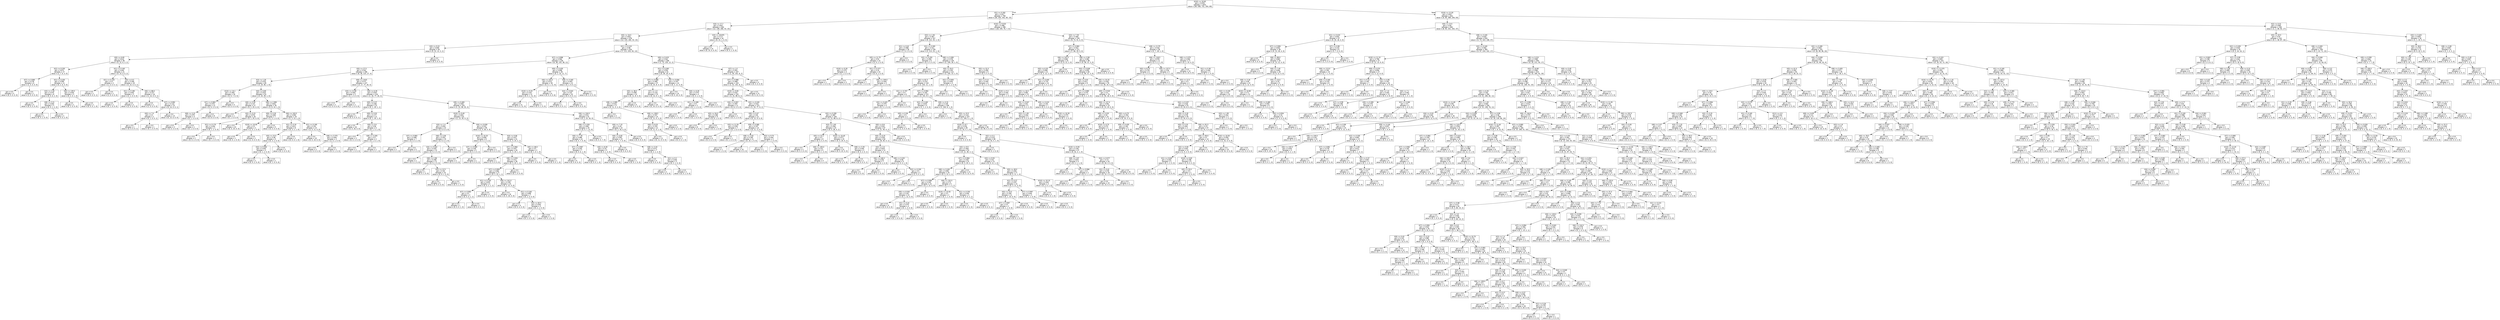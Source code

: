digraph Tree {
node [shape=box, fontname="helvetica"] ;
edge [fontname="helvetica"] ;
0 [label="X[10] <= 10.65\ngini = 0.678\nsamples = 1631\nvalue = [39, 438, 731, 354, 69]"] ;
1 [label="X[1] <= 0.292\ngini = 0.617\nsamples = 790\nvalue = [30, 343, 342, 60, 15]"] ;
0 -> 1 [labeldistance=2.5, labelangle=45, headlabel="True"] ;
2 [label="X[3] <= 17.7\ngini = 0.607\nsamples = 494\nvalue = [12, 148, 266, 53, 15]"] ;
1 -> 2 ;
3 [label="X[5] <= 16.5\ngini = 0.601\nsamples = 478\nvalue = [12, 133, 265, 53, 15]"] ;
2 -> 3 ;
4 [label="X[3] <= 9.15\ngini = 0.656\nsamples = 44\nvalue = [5, 22, 12, 3, 2]"] ;
3 -> 4 ;
5 [label="X[0] <= 6.65\ngini = 0.614\nsamples = 38\nvalue = [5, 22, 6, 3, 2]"] ;
4 -> 5 ;
6 [label="X[2] <= 0.255\ngini = 0.671\nsamples = 17\nvalue = [1, 7, 6, 3, 0]"] ;
5 -> 6 ;
7 [label="X[7] <= 0.995\ngini = 0.278\nsamples = 6\nvalue = [1, 5, 0, 0, 0]"] ;
6 -> 7 ;
8 [label="gini = 0.0\nsamples = 5\nvalue = [0, 5, 0, 0, 0]"] ;
7 -> 8 ;
9 [label="gini = 0.0\nsamples = 1\nvalue = [1, 0, 0, 0, 0]"] ;
7 -> 9 ;
10 [label="X[1] <= 0.255\ngini = 0.595\nsamples = 11\nvalue = [0, 2, 6, 3, 0]"] ;
6 -> 10 ;
11 [label="X[3] <= 2.35\ngini = 0.375\nsamples = 8\nvalue = [0, 0, 6, 2, 0]"] ;
10 -> 11 ;
12 [label="gini = 0.0\nsamples = 5\nvalue = [0, 0, 5, 0, 0]"] ;
11 -> 12 ;
13 [label="X[8] <= 3.21\ngini = 0.444\nsamples = 3\nvalue = [0, 0, 1, 2, 0]"] ;
11 -> 13 ;
14 [label="gini = 0.0\nsamples = 1\nvalue = [0, 0, 1, 0, 0]"] ;
13 -> 14 ;
15 [label="gini = 0.0\nsamples = 2\nvalue = [0, 0, 0, 2, 0]"] ;
13 -> 15 ;
16 [label="X[6] <= 139.5\ngini = 0.444\nsamples = 3\nvalue = [0, 2, 0, 1, 0]"] ;
10 -> 16 ;
17 [label="gini = 0.0\nsamples = 2\nvalue = [0, 2, 0, 0, 0]"] ;
16 -> 17 ;
18 [label="gini = 0.0\nsamples = 1\nvalue = [0, 0, 0, 1, 0]"] ;
16 -> 18 ;
19 [label="X[1] <= 0.165\ngini = 0.444\nsamples = 21\nvalue = [4, 15, 0, 0, 2]"] ;
5 -> 19 ;
20 [label="X[1] <= 0.155\ngini = 0.5\nsamples = 2\nvalue = [1, 0, 0, 0, 1]"] ;
19 -> 20 ;
21 [label="gini = 0.0\nsamples = 1\nvalue = [0, 0, 0, 0, 1]"] ;
20 -> 21 ;
22 [label="gini = 0.0\nsamples = 1\nvalue = [1, 0, 0, 0, 0]"] ;
20 -> 22 ;
23 [label="X[5] <= 6.5\ngini = 0.349\nsamples = 19\nvalue = [3, 15, 0, 0, 1]"] ;
19 -> 23 ;
24 [label="X[1] <= 0.185\ngini = 0.444\nsamples = 3\nvalue = [2, 1, 0, 0, 0]"] ;
23 -> 24 ;
25 [label="gini = 0.0\nsamples = 1\nvalue = [0, 1, 0, 0, 0]"] ;
24 -> 25 ;
26 [label="gini = 0.0\nsamples = 2\nvalue = [2, 0, 0, 0, 0]"] ;
24 -> 26 ;
27 [label="X[6] <= 88.0\ngini = 0.227\nsamples = 16\nvalue = [1, 14, 0, 0, 1]"] ;
23 -> 27 ;
28 [label="gini = 0.0\nsamples = 1\nvalue = [1, 0, 0, 0, 0]"] ;
27 -> 28 ;
29 [label="X[7] <= 0.992\ngini = 0.124\nsamples = 15\nvalue = [0, 14, 0, 0, 1]"] ;
27 -> 29 ;
30 [label="X[0] <= 7.0\ngini = 0.5\nsamples = 2\nvalue = [0, 1, 0, 0, 1]"] ;
29 -> 30 ;
31 [label="gini = 0.0\nsamples = 1\nvalue = [0, 0, 0, 0, 1]"] ;
30 -> 31 ;
32 [label="gini = 0.0\nsamples = 1\nvalue = [0, 1, 0, 0, 0]"] ;
30 -> 32 ;
33 [label="gini = 0.0\nsamples = 13\nvalue = [0, 13, 0, 0, 0]"] ;
29 -> 33 ;
34 [label="gini = 0.0\nsamples = 6\nvalue = [0, 0, 6, 0, 0]"] ;
4 -> 34 ;
35 [label="X[1] <= 0.215\ngini = 0.58\nsamples = 434\nvalue = [7, 111, 253, 50, 13]"] ;
3 -> 35 ;
36 [label="X[7] <= 0.998\ngini = 0.594\nsamples = 226\nvalue = [6, 38, 133, 38, 11]"] ;
35 -> 36 ;
37 [label="X[5] <= 27.5\ngini = 0.552\nsamples = 196\nvalue = [6, 36, 123, 27, 4]"] ;
36 -> 37 ;
38 [label="X[3] <= 1.35\ngini = 0.478\nsamples = 69\nvalue = [3, 19, 46, 1, 0]"] ;
37 -> 38 ;
39 [label="X[10] <= 10.1\ngini = 0.492\nsamples = 16\nvalue = [0, 9, 7, 0, 0]"] ;
38 -> 39 ;
40 [label="X[7] <= 0.993\ngini = 0.375\nsamples = 12\nvalue = [0, 9, 3, 0, 0]"] ;
39 -> 40 ;
41 [label="X[8] <= 3.23\ngini = 0.375\nsamples = 4\nvalue = [0, 1, 3, 0, 0]"] ;
40 -> 41 ;
42 [label="gini = 0.0\nsamples = 3\nvalue = [0, 0, 3, 0, 0]"] ;
41 -> 42 ;
43 [label="gini = 0.0\nsamples = 1\nvalue = [0, 1, 0, 0, 0]"] ;
41 -> 43 ;
44 [label="gini = 0.0\nsamples = 8\nvalue = [0, 8, 0, 0, 0]"] ;
40 -> 44 ;
45 [label="gini = 0.0\nsamples = 4\nvalue = [0, 0, 4, 0, 0]"] ;
39 -> 45 ;
46 [label="X[0] <= 6.85\ngini = 0.419\nsamples = 53\nvalue = [3, 10, 39, 1, 0]"] ;
38 -> 46 ;
47 [label="X[0] <= 5.55\ngini = 0.137\nsamples = 27\nvalue = [0, 2, 25, 0, 0]"] ;
46 -> 47 ;
48 [label="gini = 0.0\nsamples = 1\nvalue = [0, 1, 0, 0, 0]"] ;
47 -> 48 ;
49 [label="X[2] <= 0.23\ngini = 0.074\nsamples = 26\nvalue = [0, 1, 25, 0, 0]"] ;
47 -> 49 ;
50 [label="X[1] <= 0.175\ngini = 0.444\nsamples = 3\nvalue = [0, 1, 2, 0, 0]"] ;
49 -> 50 ;
51 [label="gini = 0.0\nsamples = 2\nvalue = [0, 0, 2, 0, 0]"] ;
50 -> 51 ;
52 [label="gini = 0.0\nsamples = 1\nvalue = [0, 1, 0, 0, 0]"] ;
50 -> 52 ;
53 [label="gini = 0.0\nsamples = 23\nvalue = [0, 0, 23, 0, 0]"] ;
49 -> 53 ;
54 [label="X[8] <= 2.995\ngini = 0.601\nsamples = 26\nvalue = [3, 8, 14, 1, 0]"] ;
46 -> 54 ;
55 [label="X[9] <= 0.35\ngini = 0.449\nsamples = 7\nvalue = [1, 5, 1, 0, 0]"] ;
54 -> 55 ;
56 [label="X[10] <= 10.05\ngini = 0.5\nsamples = 2\nvalue = [1, 0, 1, 0, 0]"] ;
55 -> 56 ;
57 [label="gini = 0.0\nsamples = 1\nvalue = [0, 0, 1, 0, 0]"] ;
56 -> 57 ;
58 [label="gini = 0.0\nsamples = 1\nvalue = [1, 0, 0, 0, 0]"] ;
56 -> 58 ;
59 [label="gini = 0.0\nsamples = 5\nvalue = [0, 5, 0, 0, 0]"] ;
55 -> 59 ;
60 [label="X[6] <= 103.5\ngini = 0.493\nsamples = 19\nvalue = [2, 3, 13, 1, 0]"] ;
54 -> 60 ;
61 [label="X[1] <= 0.19\ngini = 0.611\nsamples = 6\nvalue = [0, 3, 2, 1, 0]"] ;
60 -> 61 ;
62 [label="X[5] <= 23.5\ngini = 0.48\nsamples = 5\nvalue = [0, 3, 2, 0, 0]"] ;
61 -> 62 ;
63 [label="X[4] <= 0.056\ngini = 0.444\nsamples = 3\nvalue = [0, 1, 2, 0, 0]"] ;
62 -> 63 ;
64 [label="gini = 0.0\nsamples = 2\nvalue = [0, 0, 2, 0, 0]"] ;
63 -> 64 ;
65 [label="gini = 0.0\nsamples = 1\nvalue = [0, 1, 0, 0, 0]"] ;
63 -> 65 ;
66 [label="gini = 0.0\nsamples = 2\nvalue = [0, 2, 0, 0, 0]"] ;
62 -> 66 ;
67 [label="gini = 0.0\nsamples = 1\nvalue = [0, 0, 0, 1, 0]"] ;
61 -> 67 ;
68 [label="X[1] <= 0.195\ngini = 0.26\nsamples = 13\nvalue = [2, 0, 11, 0, 0]"] ;
60 -> 68 ;
69 [label="gini = 0.0\nsamples = 10\nvalue = [0, 0, 10, 0, 0]"] ;
68 -> 69 ;
70 [label="X[8] <= 3.375\ngini = 0.444\nsamples = 3\nvalue = [2, 0, 1, 0, 0]"] ;
68 -> 70 ;
71 [label="gini = 0.0\nsamples = 2\nvalue = [2, 0, 0, 0, 0]"] ;
70 -> 71 ;
72 [label="gini = 0.0\nsamples = 1\nvalue = [0, 0, 1, 0, 0]"] ;
70 -> 72 ;
73 [label="X[8] <= 2.915\ngini = 0.571\nsamples = 127\nvalue = [3, 17, 77, 26, 4]"] ;
37 -> 73 ;
74 [label="X[3] <= 12.85\ngini = 0.444\nsamples = 3\nvalue = [2, 1, 0, 0, 0]"] ;
73 -> 74 ;
75 [label="gini = 0.0\nsamples = 2\nvalue = [2, 0, 0, 0, 0]"] ;
74 -> 75 ;
76 [label="gini = 0.0\nsamples = 1\nvalue = [0, 1, 0, 0, 0]"] ;
74 -> 76 ;
77 [label="X[0] <= 6.35\ngini = 0.553\nsamples = 124\nvalue = [1, 16, 77, 26, 4]"] ;
73 -> 77 ;
78 [label="X[9] <= 0.37\ngini = 0.248\nsamples = 22\nvalue = [0, 1, 19, 1, 1]"] ;
77 -> 78 ;
79 [label="gini = 0.0\nsamples = 1\nvalue = [0, 0, 0, 0, 1]"] ;
78 -> 79 ;
80 [label="X[9] <= 0.53\ngini = 0.177\nsamples = 21\nvalue = [0, 1, 19, 1, 0]"] ;
78 -> 80 ;
81 [label="gini = 0.0\nsamples = 16\nvalue = [0, 0, 16, 0, 0]"] ;
80 -> 81 ;
82 [label="X[0] <= 5.9\ngini = 0.56\nsamples = 5\nvalue = [0, 1, 3, 1, 0]"] ;
80 -> 82 ;
83 [label="gini = 0.0\nsamples = 3\nvalue = [0, 0, 3, 0, 0]"] ;
82 -> 83 ;
84 [label="X[8] <= 3.205\ngini = 0.5\nsamples = 2\nvalue = [0, 1, 0, 1, 0]"] ;
82 -> 84 ;
85 [label="gini = 0.0\nsamples = 1\nvalue = [0, 1, 0, 0, 0]"] ;
84 -> 85 ;
86 [label="gini = 0.0\nsamples = 1\nvalue = [0, 0, 0, 1, 0]"] ;
84 -> 86 ;
87 [label="X[9] <= 0.465\ngini = 0.594\nsamples = 102\nvalue = [1, 15, 58, 25, 3]"] ;
77 -> 87 ;
88 [label="X[10] <= 9.45\ngini = 0.601\nsamples = 61\nvalue = [1, 13, 35, 9, 3]"] ;
87 -> 88 ;
89 [label="X[3] <= 1.4\ngini = 0.632\nsamples = 22\nvalue = [0, 9, 9, 4, 0]"] ;
88 -> 89 ;
90 [label="X[7] <= 0.993\ngini = 0.408\nsamples = 7\nvalue = [0, 0, 5, 2, 0]"] ;
89 -> 90 ;
91 [label="gini = 0.0\nsamples = 2\nvalue = [0, 0, 0, 2, 0]"] ;
90 -> 91 ;
92 [label="gini = 0.0\nsamples = 5\nvalue = [0, 0, 5, 0, 0]"] ;
90 -> 92 ;
93 [label="X[8] <= 3.36\ngini = 0.551\nsamples = 15\nvalue = [0, 9, 4, 2, 0]"] ;
89 -> 93 ;
94 [label="X[4] <= 0.042\ngini = 0.426\nsamples = 13\nvalue = [0, 9, 4, 0, 0]"] ;
93 -> 94 ;
95 [label="gini = 0.0\nsamples = 2\nvalue = [0, 0, 2, 0, 0]"] ;
94 -> 95 ;
96 [label="X[8] <= 2.98\ngini = 0.298\nsamples = 11\nvalue = [0, 9, 2, 0, 0]"] ;
94 -> 96 ;
97 [label="gini = 0.0\nsamples = 1\nvalue = [0, 0, 1, 0, 0]"] ;
96 -> 97 ;
98 [label="X[3] <= 12.5\ngini = 0.18\nsamples = 10\nvalue = [0, 9, 1, 0, 0]"] ;
96 -> 98 ;
99 [label="gini = 0.0\nsamples = 9\nvalue = [0, 9, 0, 0, 0]"] ;
98 -> 99 ;
100 [label="gini = 0.0\nsamples = 1\nvalue = [0, 0, 1, 0, 0]"] ;
98 -> 100 ;
101 [label="gini = 0.0\nsamples = 2\nvalue = [0, 0, 0, 2, 0]"] ;
93 -> 101 ;
102 [label="X[4] <= 0.039\ngini = 0.522\nsamples = 39\nvalue = [1, 4, 26, 5, 3]"] ;
88 -> 102 ;
103 [label="X[10] <= 10.25\ngini = 0.656\nsamples = 8\nvalue = [0, 0, 3, 3, 2]"] ;
102 -> 103 ;
104 [label="X[7] <= 0.995\ngini = 0.48\nsamples = 5\nvalue = [0, 0, 3, 0, 2]"] ;
103 -> 104 ;
105 [label="gini = 0.0\nsamples = 3\nvalue = [0, 0, 3, 0, 0]"] ;
104 -> 105 ;
106 [label="gini = 0.0\nsamples = 2\nvalue = [0, 0, 0, 0, 2]"] ;
104 -> 106 ;
107 [label="gini = 0.0\nsamples = 3\nvalue = [0, 0, 0, 3, 0]"] ;
103 -> 107 ;
108 [label="X[4] <= 0.06\ngini = 0.427\nsamples = 31\nvalue = [1, 4, 23, 2, 1]"] ;
102 -> 108 ;
109 [label="X[7] <= 0.992\ngini = 0.357\nsamples = 29\nvalue = [1, 3, 23, 1, 1]"] ;
108 -> 109 ;
110 [label="gini = 0.0\nsamples = 1\nvalue = [1, 0, 0, 0, 0]"] ;
109 -> 110 ;
111 [label="X[8] <= 3.555\ngini = 0.311\nsamples = 28\nvalue = [0, 3, 23, 1, 1]"] ;
109 -> 111 ;
112 [label="X[7] <= 0.993\ngini = 0.266\nsamples = 27\nvalue = [0, 2, 23, 1, 1]"] ;
111 -> 112 ;
113 [label="X[1] <= 0.155\ngini = 0.625\nsamples = 4\nvalue = [0, 0, 2, 1, 1]"] ;
112 -> 113 ;
114 [label="X[7] <= 0.993\ngini = 0.5\nsamples = 2\nvalue = [0, 0, 0, 1, 1]"] ;
113 -> 114 ;
115 [label="gini = 0.0\nsamples = 1\nvalue = [0, 0, 0, 1, 0]"] ;
114 -> 115 ;
116 [label="gini = 0.0\nsamples = 1\nvalue = [0, 0, 0, 0, 1]"] ;
114 -> 116 ;
117 [label="gini = 0.0\nsamples = 2\nvalue = [0, 0, 2, 0, 0]"] ;
113 -> 117 ;
118 [label="X[6] <= 141.0\ngini = 0.159\nsamples = 23\nvalue = [0, 2, 21, 0, 0]"] ;
112 -> 118 ;
119 [label="gini = 0.0\nsamples = 16\nvalue = [0, 0, 16, 0, 0]"] ;
118 -> 119 ;
120 [label="X[1] <= 0.165\ngini = 0.408\nsamples = 7\nvalue = [0, 2, 5, 0, 0]"] ;
118 -> 120 ;
121 [label="gini = 0.0\nsamples = 4\nvalue = [0, 0, 4, 0, 0]"] ;
120 -> 121 ;
122 [label="X[5] <= 60.5\ngini = 0.444\nsamples = 3\nvalue = [0, 2, 1, 0, 0]"] ;
120 -> 122 ;
123 [label="gini = 0.0\nsamples = 2\nvalue = [0, 2, 0, 0, 0]"] ;
122 -> 123 ;
124 [label="gini = 0.0\nsamples = 1\nvalue = [0, 0, 1, 0, 0]"] ;
122 -> 124 ;
125 [label="gini = 0.0\nsamples = 1\nvalue = [0, 1, 0, 0, 0]"] ;
111 -> 125 ;
126 [label="X[5] <= 48.0\ngini = 0.5\nsamples = 2\nvalue = [0, 1, 0, 1, 0]"] ;
108 -> 126 ;
127 [label="gini = 0.0\nsamples = 1\nvalue = [0, 1, 0, 0, 0]"] ;
126 -> 127 ;
128 [label="gini = 0.0\nsamples = 1\nvalue = [0, 0, 0, 1, 0]"] ;
126 -> 128 ;
129 [label="X[6] <= 134.0\ngini = 0.531\nsamples = 41\nvalue = [0, 2, 23, 16, 0]"] ;
87 -> 129 ;
130 [label="X[8] <= 3.255\ngini = 0.465\nsamples = 19\nvalue = [0, 0, 7, 12, 0]"] ;
129 -> 130 ;
131 [label="X[0] <= 7.35\ngini = 0.486\nsamples = 12\nvalue = [0, 0, 7, 5, 0]"] ;
130 -> 131 ;
132 [label="X[7] <= 0.997\ngini = 0.245\nsamples = 7\nvalue = [0, 0, 6, 1, 0]"] ;
131 -> 132 ;
133 [label="gini = 0.0\nsamples = 6\nvalue = [0, 0, 6, 0, 0]"] ;
132 -> 133 ;
134 [label="gini = 0.0\nsamples = 1\nvalue = [0, 0, 0, 1, 0]"] ;
132 -> 134 ;
135 [label="X[0] <= 8.35\ngini = 0.32\nsamples = 5\nvalue = [0, 0, 1, 4, 0]"] ;
131 -> 135 ;
136 [label="gini = 0.0\nsamples = 4\nvalue = [0, 0, 0, 4, 0]"] ;
135 -> 136 ;
137 [label="gini = 0.0\nsamples = 1\nvalue = [0, 0, 1, 0, 0]"] ;
135 -> 137 ;
138 [label="gini = 0.0\nsamples = 7\nvalue = [0, 0, 0, 7, 0]"] ;
130 -> 138 ;
139 [label="X[0] <= 7.15\ngini = 0.43\nsamples = 22\nvalue = [0, 2, 16, 4, 0]"] ;
129 -> 139 ;
140 [label="X[0] <= 6.65\ngini = 0.592\nsamples = 13\nvalue = [0, 2, 7, 4, 0]"] ;
139 -> 140 ;
141 [label="gini = 0.0\nsamples = 6\nvalue = [0, 0, 6, 0, 0]"] ;
140 -> 141 ;
142 [label="X[8] <= 3.33\ngini = 0.571\nsamples = 7\nvalue = [0, 2, 1, 4, 0]"] ;
140 -> 142 ;
143 [label="gini = 0.0\nsamples = 4\nvalue = [0, 0, 0, 4, 0]"] ;
142 -> 143 ;
144 [label="X[1] <= 0.2\ngini = 0.444\nsamples = 3\nvalue = [0, 2, 1, 0, 0]"] ;
142 -> 144 ;
145 [label="gini = 0.0\nsamples = 2\nvalue = [0, 2, 0, 0, 0]"] ;
144 -> 145 ;
146 [label="gini = 0.0\nsamples = 1\nvalue = [0, 0, 1, 0, 0]"] ;
144 -> 146 ;
147 [label="gini = 0.0\nsamples = 9\nvalue = [0, 0, 9, 0, 0]"] ;
139 -> 147 ;
148 [label="X[9] <= 0.435\ngini = 0.696\nsamples = 30\nvalue = [0, 2, 10, 11, 7]"] ;
36 -> 148 ;
149 [label="X[6] <= 154.5\ngini = 0.512\nsamples = 18\nvalue = [0, 0, 1, 11, 6]"] ;
148 -> 149 ;
150 [label="X[10] <= 9.25\ngini = 0.153\nsamples = 12\nvalue = [0, 0, 1, 11, 0]"] ;
149 -> 150 ;
151 [label="gini = 0.0\nsamples = 11\nvalue = [0, 0, 0, 11, 0]"] ;
150 -> 151 ;
152 [label="gini = 0.0\nsamples = 1\nvalue = [0, 0, 1, 0, 0]"] ;
150 -> 152 ;
153 [label="gini = 0.0\nsamples = 6\nvalue = [0, 0, 0, 0, 6]"] ;
149 -> 153 ;
154 [label="X[8] <= 3.345\ngini = 0.403\nsamples = 12\nvalue = [0, 2, 9, 0, 1]"] ;
148 -> 154 ;
155 [label="X[4] <= 0.043\ngini = 0.18\nsamples = 10\nvalue = [0, 0, 9, 0, 1]"] ;
154 -> 155 ;
156 [label="gini = 0.0\nsamples = 1\nvalue = [0, 0, 0, 0, 1]"] ;
155 -> 156 ;
157 [label="gini = 0.0\nsamples = 9\nvalue = [0, 0, 9, 0, 0]"] ;
155 -> 157 ;
158 [label="gini = 0.0\nsamples = 2\nvalue = [0, 2, 0, 0, 0]"] ;
154 -> 158 ;
159 [label="X[9] <= 0.415\ngini = 0.541\nsamples = 208\nvalue = [1, 73, 120, 12, 2]"] ;
35 -> 159 ;
160 [label="X[1] <= 0.265\ngini = 0.554\nsamples = 51\nvalue = [0, 28, 19, 4, 0]"] ;
159 -> 160 ;
161 [label="X[7] <= 0.996\ngini = 0.485\nsamples = 37\nvalue = [0, 25, 8, 4, 0]"] ;
160 -> 161 ;
162 [label="X[5] <= 38.0\ngini = 0.599\nsamples = 22\nvalue = [0, 11, 8, 3, 0]"] ;
161 -> 162 ;
163 [label="X[8] <= 2.995\ngini = 0.519\nsamples = 17\nvalue = [0, 11, 3, 3, 0]"] ;
162 -> 163 ;
164 [label="gini = 0.0\nsamples = 3\nvalue = [0, 0, 3, 0, 0]"] ;
163 -> 164 ;
165 [label="X[6] <= 138.5\ngini = 0.337\nsamples = 14\nvalue = [0, 11, 0, 3, 0]"] ;
163 -> 165 ;
166 [label="X[0] <= 8.25\ngini = 0.153\nsamples = 12\nvalue = [0, 11, 0, 1, 0]"] ;
165 -> 166 ;
167 [label="gini = 0.0\nsamples = 11\nvalue = [0, 11, 0, 0, 0]"] ;
166 -> 167 ;
168 [label="gini = 0.0\nsamples = 1\nvalue = [0, 0, 0, 1, 0]"] ;
166 -> 168 ;
169 [label="gini = 0.0\nsamples = 2\nvalue = [0, 0, 0, 2, 0]"] ;
165 -> 169 ;
170 [label="gini = 0.0\nsamples = 5\nvalue = [0, 0, 5, 0, 0]"] ;
162 -> 170 ;
171 [label="X[7] <= 1.0\ngini = 0.124\nsamples = 15\nvalue = [0, 14, 0, 1, 0]"] ;
161 -> 171 ;
172 [label="gini = 0.0\nsamples = 14\nvalue = [0, 14, 0, 0, 0]"] ;
171 -> 172 ;
173 [label="gini = 0.0\nsamples = 1\nvalue = [0, 0, 0, 1, 0]"] ;
171 -> 173 ;
174 [label="X[4] <= 0.056\ngini = 0.337\nsamples = 14\nvalue = [0, 3, 11, 0, 0]"] ;
160 -> 174 ;
175 [label="gini = 0.0\nsamples = 10\nvalue = [0, 0, 10, 0, 0]"] ;
174 -> 175 ;
176 [label="X[0] <= 6.35\ngini = 0.375\nsamples = 4\nvalue = [0, 3, 1, 0, 0]"] ;
174 -> 176 ;
177 [label="X[1] <= 0.285\ngini = 0.5\nsamples = 2\nvalue = [0, 1, 1, 0, 0]"] ;
176 -> 177 ;
178 [label="gini = 0.0\nsamples = 1\nvalue = [0, 0, 1, 0, 0]"] ;
177 -> 178 ;
179 [label="gini = 0.0\nsamples = 1\nvalue = [0, 1, 0, 0, 0]"] ;
177 -> 179 ;
180 [label="gini = 0.0\nsamples = 2\nvalue = [0, 2, 0, 0, 0]"] ;
176 -> 180 ;
181 [label="X[7] <= 1.0\ngini = 0.501\nsamples = 157\nvalue = [1, 45, 101, 8, 2]"] ;
159 -> 181 ;
182 [label="X[7] <= 0.998\ngini = 0.489\nsamples = 153\nvalue = [1, 41, 101, 8, 2]"] ;
181 -> 182 ;
183 [label="X[10] <= 9.05\ngini = 0.532\nsamples = 132\nvalue = [1, 41, 80, 8, 2]"] ;
182 -> 183 ;
184 [label="X[4] <= 0.057\ngini = 0.397\nsamples = 11\nvalue = [0, 8, 3, 0, 0]"] ;
183 -> 184 ;
185 [label="X[5] <= 54.0\ngini = 0.198\nsamples = 9\nvalue = [0, 8, 1, 0, 0]"] ;
184 -> 185 ;
186 [label="gini = 0.0\nsamples = 8\nvalue = [0, 8, 0, 0, 0]"] ;
185 -> 186 ;
187 [label="gini = 0.0\nsamples = 1\nvalue = [0, 0, 1, 0, 0]"] ;
185 -> 187 ;
188 [label="gini = 0.0\nsamples = 2\nvalue = [0, 0, 2, 0, 0]"] ;
184 -> 188 ;
189 [label="X[2] <= 0.245\ngini = 0.516\nsamples = 121\nvalue = [1, 33, 77, 8, 2]"] ;
183 -> 189 ;
190 [label="X[9] <= 0.47\ngini = 0.49\nsamples = 21\nvalue = [0, 12, 9, 0, 0]"] ;
189 -> 190 ;
191 [label="X[3] <= 11.55\ngini = 0.245\nsamples = 7\nvalue = [0, 1, 6, 0, 0]"] ;
190 -> 191 ;
192 [label="gini = 0.0\nsamples = 6\nvalue = [0, 0, 6, 0, 0]"] ;
191 -> 192 ;
193 [label="gini = 0.0\nsamples = 1\nvalue = [0, 1, 0, 0, 0]"] ;
191 -> 193 ;
194 [label="X[9] <= 0.585\ngini = 0.337\nsamples = 14\nvalue = [0, 11, 3, 0, 0]"] ;
190 -> 194 ;
195 [label="X[8] <= 3.03\ngini = 0.165\nsamples = 11\nvalue = [0, 10, 1, 0, 0]"] ;
194 -> 195 ;
196 [label="gini = 0.0\nsamples = 1\nvalue = [0, 0, 1, 0, 0]"] ;
195 -> 196 ;
197 [label="gini = 0.0\nsamples = 10\nvalue = [0, 10, 0, 0, 0]"] ;
195 -> 197 ;
198 [label="X[3] <= 9.75\ngini = 0.444\nsamples = 3\nvalue = [0, 1, 2, 0, 0]"] ;
194 -> 198 ;
199 [label="gini = 0.0\nsamples = 2\nvalue = [0, 0, 2, 0, 0]"] ;
198 -> 199 ;
200 [label="gini = 0.0\nsamples = 1\nvalue = [0, 1, 0, 0, 0]"] ;
198 -> 200 ;
201 [label="X[2] <= 0.295\ngini = 0.487\nsamples = 100\nvalue = [1, 21, 68, 8, 2]"] ;
189 -> 201 ;
202 [label="X[3] <= 1.65\ngini = 0.264\nsamples = 33\nvalue = [0, 0, 28, 4, 1]"] ;
201 -> 202 ;
203 [label="X[5] <= 31.5\ngini = 0.5\nsamples = 8\nvalue = [0, 0, 4, 4, 0]"] ;
202 -> 203 ;
204 [label="gini = 0.0\nsamples = 3\nvalue = [0, 0, 3, 0, 0]"] ;
203 -> 204 ;
205 [label="X[6] <= 105.0\ngini = 0.32\nsamples = 5\nvalue = [0, 0, 1, 4, 0]"] ;
203 -> 205 ;
206 [label="gini = 0.0\nsamples = 1\nvalue = [0, 0, 1, 0, 0]"] ;
205 -> 206 ;
207 [label="gini = 0.0\nsamples = 4\nvalue = [0, 0, 0, 4, 0]"] ;
205 -> 207 ;
208 [label="X[10] <= 10.45\ngini = 0.077\nsamples = 25\nvalue = [0, 0, 24, 0, 1]"] ;
202 -> 208 ;
209 [label="gini = 0.0\nsamples = 22\nvalue = [0, 0, 22, 0, 0]"] ;
208 -> 209 ;
210 [label="X[8] <= 3.29\ngini = 0.444\nsamples = 3\nvalue = [0, 0, 2, 0, 1]"] ;
208 -> 210 ;
211 [label="gini = 0.0\nsamples = 2\nvalue = [0, 0, 2, 0, 0]"] ;
210 -> 211 ;
212 [label="gini = 0.0\nsamples = 1\nvalue = [0, 0, 0, 0, 1]"] ;
210 -> 212 ;
213 [label="X[0] <= 8.6\ngini = 0.541\nsamples = 67\nvalue = [1, 21, 40, 4, 1]"] ;
201 -> 213 ;
214 [label="X[0] <= 6.25\ngini = 0.526\nsamples = 64\nvalue = [1, 18, 40, 4, 1]"] ;
213 -> 214 ;
215 [label="X[3] <= 2.0\ngini = 0.625\nsamples = 12\nvalue = [1, 6, 4, 1, 0]"] ;
214 -> 215 ;
216 [label="X[6] <= 146.5\ngini = 0.245\nsamples = 7\nvalue = [0, 6, 1, 0, 0]"] ;
215 -> 216 ;
217 [label="gini = 0.0\nsamples = 6\nvalue = [0, 6, 0, 0, 0]"] ;
216 -> 217 ;
218 [label="gini = 0.0\nsamples = 1\nvalue = [0, 0, 1, 0, 0]"] ;
216 -> 218 ;
219 [label="X[8] <= 3.225\ngini = 0.56\nsamples = 5\nvalue = [1, 0, 3, 1, 0]"] ;
215 -> 219 ;
220 [label="gini = 0.0\nsamples = 3\nvalue = [0, 0, 3, 0, 0]"] ;
219 -> 220 ;
221 [label="X[2] <= 0.335\ngini = 0.5\nsamples = 2\nvalue = [1, 0, 0, 1, 0]"] ;
219 -> 221 ;
222 [label="gini = 0.0\nsamples = 1\nvalue = [0, 0, 0, 1, 0]"] ;
221 -> 222 ;
223 [label="gini = 0.0\nsamples = 1\nvalue = [1, 0, 0, 0, 0]"] ;
221 -> 223 ;
224 [label="X[3] <= 8.5\ngini = 0.464\nsamples = 52\nvalue = [0, 12, 36, 3, 1]"] ;
214 -> 224 ;
225 [label="X[7] <= 0.994\ngini = 0.335\nsamples = 31\nvalue = [0, 3, 25, 2, 1]"] ;
224 -> 225 ;
226 [label="X[8] <= 3.245\ngini = 0.493\nsamples = 19\nvalue = [0, 3, 13, 2, 1]"] ;
225 -> 226 ;
227 [label="X[7] <= 0.994\ngini = 0.245\nsamples = 14\nvalue = [0, 2, 12, 0, 0]"] ;
226 -> 227 ;
228 [label="X[9] <= 0.535\ngini = 0.142\nsamples = 13\nvalue = [0, 1, 12, 0, 0]"] ;
227 -> 228 ;
229 [label="gini = 0.0\nsamples = 9\nvalue = [0, 0, 9, 0, 0]"] ;
228 -> 229 ;
230 [label="X[1] <= 0.24\ngini = 0.375\nsamples = 4\nvalue = [0, 1, 3, 0, 0]"] ;
228 -> 230 ;
231 [label="gini = 0.0\nsamples = 1\nvalue = [0, 1, 0, 0, 0]"] ;
230 -> 231 ;
232 [label="gini = 0.0\nsamples = 3\nvalue = [0, 0, 3, 0, 0]"] ;
230 -> 232 ;
233 [label="gini = 0.0\nsamples = 1\nvalue = [0, 1, 0, 0, 0]"] ;
227 -> 233 ;
234 [label="X[6] <= 132.5\ngini = 0.72\nsamples = 5\nvalue = [0, 1, 1, 2, 1]"] ;
226 -> 234 ;
235 [label="X[10] <= 10.55\ngini = 0.5\nsamples = 2\nvalue = [0, 1, 1, 0, 0]"] ;
234 -> 235 ;
236 [label="gini = 0.0\nsamples = 1\nvalue = [0, 1, 0, 0, 0]"] ;
235 -> 236 ;
237 [label="gini = 0.0\nsamples = 1\nvalue = [0, 0, 1, 0, 0]"] ;
235 -> 237 ;
238 [label="X[1] <= 0.255\ngini = 0.444\nsamples = 3\nvalue = [0, 0, 0, 2, 1]"] ;
234 -> 238 ;
239 [label="gini = 0.0\nsamples = 2\nvalue = [0, 0, 0, 2, 0]"] ;
238 -> 239 ;
240 [label="gini = 0.0\nsamples = 1\nvalue = [0, 0, 0, 0, 1]"] ;
238 -> 240 ;
241 [label="gini = 0.0\nsamples = 12\nvalue = [0, 0, 12, 0, 0]"] ;
225 -> 241 ;
242 [label="X[3] <= 9.55\ngini = 0.54\nsamples = 21\nvalue = [0, 9, 11, 1, 0]"] ;
224 -> 242 ;
243 [label="gini = 0.0\nsamples = 4\nvalue = [0, 4, 0, 0, 0]"] ;
242 -> 243 ;
244 [label="X[5] <= 49.0\ngini = 0.491\nsamples = 17\nvalue = [0, 5, 11, 1, 0]"] ;
242 -> 244 ;
245 [label="X[1] <= 0.27\ngini = 0.337\nsamples = 14\nvalue = [0, 3, 11, 0, 0]"] ;
244 -> 245 ;
246 [label="X[5] <= 23.5\ngini = 0.165\nsamples = 11\nvalue = [0, 1, 10, 0, 0]"] ;
245 -> 246 ;
247 [label="X[7] <= 0.997\ngini = 0.5\nsamples = 2\nvalue = [0, 1, 1, 0, 0]"] ;
246 -> 247 ;
248 [label="gini = 0.0\nsamples = 1\nvalue = [0, 1, 0, 0, 0]"] ;
247 -> 248 ;
249 [label="gini = 0.0\nsamples = 1\nvalue = [0, 0, 1, 0, 0]"] ;
247 -> 249 ;
250 [label="gini = 0.0\nsamples = 9\nvalue = [0, 0, 9, 0, 0]"] ;
246 -> 250 ;
251 [label="X[7] <= 0.997\ngini = 0.444\nsamples = 3\nvalue = [0, 2, 1, 0, 0]"] ;
245 -> 251 ;
252 [label="gini = 0.0\nsamples = 2\nvalue = [0, 2, 0, 0, 0]"] ;
251 -> 252 ;
253 [label="gini = 0.0\nsamples = 1\nvalue = [0, 0, 1, 0, 0]"] ;
251 -> 253 ;
254 [label="X[10] <= 10.15\ngini = 0.444\nsamples = 3\nvalue = [0, 2, 0, 1, 0]"] ;
244 -> 254 ;
255 [label="gini = 0.0\nsamples = 1\nvalue = [0, 0, 0, 1, 0]"] ;
254 -> 255 ;
256 [label="gini = 0.0\nsamples = 2\nvalue = [0, 2, 0, 0, 0]"] ;
254 -> 256 ;
257 [label="gini = 0.0\nsamples = 3\nvalue = [0, 3, 0, 0, 0]"] ;
213 -> 257 ;
258 [label="gini = 0.0\nsamples = 21\nvalue = [0, 0, 21, 0, 0]"] ;
182 -> 258 ;
259 [label="gini = 0.0\nsamples = 4\nvalue = [0, 4, 0, 0, 0]"] ;
181 -> 259 ;
260 [label="X[3] <= 18.875\ngini = 0.117\nsamples = 16\nvalue = [0, 15, 1, 0, 0]"] ;
2 -> 260 ;
261 [label="gini = 0.0\nsamples = 15\nvalue = [0, 15, 0, 0, 0]"] ;
260 -> 261 ;
262 [label="gini = 0.0\nsamples = 1\nvalue = [0, 0, 1, 0, 0]"] ;
260 -> 262 ;
263 [label="X[10] <= 9.533\ngini = 0.496\nsamples = 296\nvalue = [18, 195, 76, 7, 0]"] ;
1 -> 263 ;
264 [label="X[3] <= 1.55\ngini = 0.367\nsamples = 157\nvalue = [9, 122, 25, 1, 0]"] ;
263 -> 264 ;
265 [label="X[1] <= 0.42\ngini = 0.586\nsamples = 18\nvalue = [7, 9, 2, 0, 0]"] ;
264 -> 265 ;
266 [label="X[5] <= 11.75\ngini = 0.52\nsamples = 14\nvalue = [3, 9, 2, 0, 0]"] ;
265 -> 266 ;
267 [label="X[10] <= 9.35\ngini = 0.375\nsamples = 4\nvalue = [3, 1, 0, 0, 0]"] ;
266 -> 267 ;
268 [label="gini = 0.0\nsamples = 1\nvalue = [0, 1, 0, 0, 0]"] ;
267 -> 268 ;
269 [label="gini = 0.0\nsamples = 3\nvalue = [3, 0, 0, 0, 0]"] ;
267 -> 269 ;
270 [label="X[1] <= 0.377\ngini = 0.32\nsamples = 10\nvalue = [0, 8, 2, 0, 0]"] ;
266 -> 270 ;
271 [label="gini = 0.0\nsamples = 7\nvalue = [0, 7, 0, 0, 0]"] ;
270 -> 271 ;
272 [label="X[6] <= 109.0\ngini = 0.444\nsamples = 3\nvalue = [0, 1, 2, 0, 0]"] ;
270 -> 272 ;
273 [label="gini = 0.0\nsamples = 1\nvalue = [0, 1, 0, 0, 0]"] ;
272 -> 273 ;
274 [label="gini = 0.0\nsamples = 2\nvalue = [0, 0, 2, 0, 0]"] ;
272 -> 274 ;
275 [label="gini = 0.0\nsamples = 4\nvalue = [4, 0, 0, 0, 0]"] ;
265 -> 275 ;
276 [label="X[1] <= 0.305\ngini = 0.311\nsamples = 139\nvalue = [2, 113, 23, 1, 0]"] ;
264 -> 276 ;
277 [label="X[2] <= 0.255\ngini = 0.494\nsamples = 9\nvalue = [0, 4, 5, 0, 0]"] ;
276 -> 277 ;
278 [label="gini = 0.0\nsamples = 4\nvalue = [0, 4, 0, 0, 0]"] ;
277 -> 278 ;
279 [label="gini = 0.0\nsamples = 5\nvalue = [0, 0, 5, 0, 0]"] ;
277 -> 279 ;
280 [label="X[8] <= 3.395\ngini = 0.278\nsamples = 130\nvalue = [2, 109, 18, 1, 0]"] ;
276 -> 280 ;
281 [label="X[5] <= 54.5\ngini = 0.235\nsamples = 121\nvalue = [2, 105, 13, 1, 0]"] ;
280 -> 281 ;
282 [label="X[6] <= 81.5\ngini = 0.214\nsamples = 118\nvalue = [2, 104, 11, 1, 0]"] ;
281 -> 282 ;
283 [label="X[1] <= 0.707\ngini = 0.5\nsamples = 6\nvalue = [0, 3, 3, 0, 0]"] ;
282 -> 283 ;
284 [label="X[2] <= 0.425\ngini = 0.375\nsamples = 4\nvalue = [0, 3, 1, 0, 0]"] ;
283 -> 284 ;
285 [label="gini = 0.0\nsamples = 3\nvalue = [0, 3, 0, 0, 0]"] ;
284 -> 285 ;
286 [label="gini = 0.0\nsamples = 1\nvalue = [0, 0, 1, 0, 0]"] ;
284 -> 286 ;
287 [label="gini = 0.0\nsamples = 2\nvalue = [0, 0, 2, 0, 0]"] ;
283 -> 287 ;
288 [label="X[7] <= 0.994\ngini = 0.181\nsamples = 112\nvalue = [2, 101, 8, 1, 0]"] ;
282 -> 288 ;
289 [label="X[2] <= 0.165\ngini = 0.625\nsamples = 4\nvalue = [1, 1, 2, 0, 0]"] ;
288 -> 289 ;
290 [label="X[9] <= 0.36\ngini = 0.5\nsamples = 2\nvalue = [1, 1, 0, 0, 0]"] ;
289 -> 290 ;
291 [label="gini = 0.0\nsamples = 1\nvalue = [1, 0, 0, 0, 0]"] ;
290 -> 291 ;
292 [label="gini = 0.0\nsamples = 1\nvalue = [0, 1, 0, 0, 0]"] ;
290 -> 292 ;
293 [label="gini = 0.0\nsamples = 2\nvalue = [0, 0, 2, 0, 0]"] ;
289 -> 293 ;
294 [label="X[9] <= 0.31\ngini = 0.139\nsamples = 108\nvalue = [1, 100, 6, 1, 0]"] ;
288 -> 294 ;
295 [label="gini = 0.0\nsamples = 1\nvalue = [0, 0, 1, 0, 0]"] ;
294 -> 295 ;
296 [label="X[5] <= 23.5\ngini = 0.124\nsamples = 107\nvalue = [1, 100, 5, 1, 0]"] ;
294 -> 296 ;
297 [label="X[10] <= 8.7\ngini = 0.254\nsamples = 49\nvalue = [1, 42, 5, 1, 0]"] ;
296 -> 297 ;
298 [label="gini = 0.0\nsamples = 1\nvalue = [1, 0, 0, 0, 0]"] ;
297 -> 298 ;
299 [label="X[2] <= 0.1\ngini = 0.223\nsamples = 48\nvalue = [0, 42, 5, 1, 0]"] ;
297 -> 299 ;
300 [label="gini = 0.0\nsamples = 1\nvalue = [0, 0, 1, 0, 0]"] ;
299 -> 300 ;
301 [label="X[10] <= 9.05\ngini = 0.194\nsamples = 47\nvalue = [0, 42, 4, 1, 0]"] ;
299 -> 301 ;
302 [label="X[8] <= 2.97\ngini = 0.625\nsamples = 4\nvalue = [0, 2, 1, 1, 0]"] ;
301 -> 302 ;
303 [label="gini = 0.0\nsamples = 2\nvalue = [0, 2, 0, 0, 0]"] ;
302 -> 303 ;
304 [label="X[7] <= 0.996\ngini = 0.5\nsamples = 2\nvalue = [0, 0, 1, 1, 0]"] ;
302 -> 304 ;
305 [label="gini = 0.0\nsamples = 1\nvalue = [0, 0, 0, 1, 0]"] ;
304 -> 305 ;
306 [label="gini = 0.0\nsamples = 1\nvalue = [0, 0, 1, 0, 0]"] ;
304 -> 306 ;
307 [label="X[4] <= 0.077\ngini = 0.13\nsamples = 43\nvalue = [0, 40, 3, 0, 0]"] ;
301 -> 307 ;
308 [label="X[1] <= 0.41\ngini = 0.278\nsamples = 18\nvalue = [0, 15, 3, 0, 0]"] ;
307 -> 308 ;
309 [label="gini = 0.0\nsamples = 15\nvalue = [0, 15, 0, 0, 0]"] ;
308 -> 309 ;
310 [label="gini = 0.0\nsamples = 3\nvalue = [0, 0, 3, 0, 0]"] ;
308 -> 310 ;
311 [label="gini = 0.0\nsamples = 25\nvalue = [0, 25, 0, 0, 0]"] ;
307 -> 311 ;
312 [label="gini = 0.0\nsamples = 58\nvalue = [0, 58, 0, 0, 0]"] ;
296 -> 312 ;
313 [label="X[2] <= 0.605\ngini = 0.444\nsamples = 3\nvalue = [0, 1, 2, 0, 0]"] ;
281 -> 313 ;
314 [label="gini = 0.0\nsamples = 1\nvalue = [0, 1, 0, 0, 0]"] ;
313 -> 314 ;
315 [label="gini = 0.0\nsamples = 2\nvalue = [0, 0, 2, 0, 0]"] ;
313 -> 315 ;
316 [label="X[5] <= 31.0\ngini = 0.494\nsamples = 9\nvalue = [0, 4, 5, 0, 0]"] ;
280 -> 316 ;
317 [label="X[2] <= 0.12\ngini = 0.444\nsamples = 6\nvalue = [0, 4, 2, 0, 0]"] ;
316 -> 317 ;
318 [label="gini = 0.0\nsamples = 3\nvalue = [0, 3, 0, 0, 0]"] ;
317 -> 318 ;
319 [label="X[10] <= 9.2\ngini = 0.444\nsamples = 3\nvalue = [0, 1, 2, 0, 0]"] ;
317 -> 319 ;
320 [label="gini = 0.0\nsamples = 1\nvalue = [0, 1, 0, 0, 0]"] ;
319 -> 320 ;
321 [label="gini = 0.0\nsamples = 2\nvalue = [0, 0, 2, 0, 0]"] ;
319 -> 321 ;
322 [label="gini = 0.0\nsamples = 3\nvalue = [0, 0, 3, 0, 0]"] ;
316 -> 322 ;
323 [label="X[3] <= 7.35\ngini = 0.584\nsamples = 139\nvalue = [9, 73, 51, 6, 0]"] ;
263 -> 323 ;
324 [label="X[7] <= 0.993\ngini = 0.552\nsamples = 111\nvalue = [7, 66, 33, 5, 0]"] ;
323 -> 324 ;
325 [label="X[6] <= 141.5\ngini = 0.646\nsamples = 25\nvalue = [3, 8, 12, 2, 0]"] ;
324 -> 325 ;
326 [label="X[0] <= 6.35\ngini = 0.608\nsamples = 21\nvalue = [3, 4, 12, 2, 0]"] ;
325 -> 326 ;
327 [label="gini = 0.0\nsamples = 7\nvalue = [0, 0, 7, 0, 0]"] ;
326 -> 327 ;
328 [label="X[1] <= 0.445\ngini = 0.724\nsamples = 14\nvalue = [3, 4, 5, 2, 0]"] ;
326 -> 328 ;
329 [label="X[5] <= 16.5\ngini = 0.681\nsamples = 12\nvalue = [1, 4, 5, 2, 0]"] ;
328 -> 329 ;
330 [label="X[4] <= 0.047\ngini = 0.64\nsamples = 5\nvalue = [1, 0, 2, 2, 0]"] ;
329 -> 330 ;
331 [label="gini = 0.0\nsamples = 2\nvalue = [0, 0, 0, 2, 0]"] ;
330 -> 331 ;
332 [label="X[3] <= 1.05\ngini = 0.444\nsamples = 3\nvalue = [1, 0, 2, 0, 0]"] ;
330 -> 332 ;
333 [label="gini = 0.0\nsamples = 1\nvalue = [1, 0, 0, 0, 0]"] ;
332 -> 333 ;
334 [label="gini = 0.0\nsamples = 2\nvalue = [0, 0, 2, 0, 0]"] ;
332 -> 334 ;
335 [label="X[9] <= 0.415\ngini = 0.49\nsamples = 7\nvalue = [0, 4, 3, 0, 0]"] ;
329 -> 335 ;
336 [label="gini = 0.0\nsamples = 3\nvalue = [0, 3, 0, 0, 0]"] ;
335 -> 336 ;
337 [label="X[10] <= 10.35\ngini = 0.375\nsamples = 4\nvalue = [0, 1, 3, 0, 0]"] ;
335 -> 337 ;
338 [label="gini = 0.0\nsamples = 1\nvalue = [0, 1, 0, 0, 0]"] ;
337 -> 338 ;
339 [label="gini = 0.0\nsamples = 3\nvalue = [0, 0, 3, 0, 0]"] ;
337 -> 339 ;
340 [label="gini = 0.0\nsamples = 2\nvalue = [2, 0, 0, 0, 0]"] ;
328 -> 340 ;
341 [label="gini = 0.0\nsamples = 4\nvalue = [0, 4, 0, 0, 0]"] ;
325 -> 341 ;
342 [label="X[8] <= 3.58\ngini = 0.482\nsamples = 86\nvalue = [4, 58, 21, 3, 0]"] ;
324 -> 342 ;
343 [label="X[4] <= 0.038\ngini = 0.459\nsamples = 84\nvalue = [2, 58, 21, 3, 0]"] ;
342 -> 343 ;
344 [label="X[4] <= 0.03\ngini = 0.611\nsamples = 6\nvalue = [0, 2, 1, 3, 0]"] ;
343 -> 344 ;
345 [label="gini = 0.0\nsamples = 2\nvalue = [0, 2, 0, 0, 0]"] ;
344 -> 345 ;
346 [label="X[7] <= 0.995\ngini = 0.375\nsamples = 4\nvalue = [0, 0, 1, 3, 0]"] ;
344 -> 346 ;
347 [label="gini = 0.0\nsamples = 3\nvalue = [0, 0, 0, 3, 0]"] ;
346 -> 347 ;
348 [label="gini = 0.0\nsamples = 1\nvalue = [0, 0, 1, 0, 0]"] ;
346 -> 348 ;
349 [label="X[0] <= 10.25\ngini = 0.418\nsamples = 78\nvalue = [2, 56, 20, 0, 0]"] ;
343 -> 349 ;
350 [label="X[9] <= 0.525\ngini = 0.4\nsamples = 76\nvalue = [2, 56, 18, 0, 0]"] ;
349 -> 350 ;
351 [label="X[6] <= 127.0\ngini = 0.491\nsamples = 23\nvalue = [0, 13, 10, 0, 0]"] ;
350 -> 351 ;
352 [label="X[8] <= 3.225\ngini = 0.42\nsamples = 10\nvalue = [0, 3, 7, 0, 0]"] ;
351 -> 352 ;
353 [label="gini = 0.0\nsamples = 6\nvalue = [0, 0, 6, 0, 0]"] ;
352 -> 353 ;
354 [label="X[10] <= 9.75\ngini = 0.375\nsamples = 4\nvalue = [0, 3, 1, 0, 0]"] ;
352 -> 354 ;
355 [label="gini = 0.0\nsamples = 1\nvalue = [0, 0, 1, 0, 0]"] ;
354 -> 355 ;
356 [label="gini = 0.0\nsamples = 3\nvalue = [0, 3, 0, 0, 0]"] ;
354 -> 356 ;
357 [label="X[0] <= 6.75\ngini = 0.355\nsamples = 13\nvalue = [0, 10, 3, 0, 0]"] ;
351 -> 357 ;
358 [label="X[9] <= 0.435\ngini = 0.48\nsamples = 5\nvalue = [0, 2, 3, 0, 0]"] ;
357 -> 358 ;
359 [label="gini = 0.0\nsamples = 2\nvalue = [0, 2, 0, 0, 0]"] ;
358 -> 359 ;
360 [label="gini = 0.0\nsamples = 3\nvalue = [0, 0, 3, 0, 0]"] ;
358 -> 360 ;
361 [label="gini = 0.0\nsamples = 8\nvalue = [0, 8, 0, 0, 0]"] ;
357 -> 361 ;
362 [label="X[4] <= 0.107\ngini = 0.318\nsamples = 53\nvalue = [2, 43, 8, 0, 0]"] ;
350 -> 362 ;
363 [label="X[0] <= 5.35\ngini = 0.278\nsamples = 50\nvalue = [2, 42, 6, 0, 0]"] ;
362 -> 363 ;
364 [label="X[0] <= 5.25\ngini = 0.444\nsamples = 3\nvalue = [0, 1, 2, 0, 0]"] ;
363 -> 364 ;
365 [label="gini = 0.0\nsamples = 1\nvalue = [0, 1, 0, 0, 0]"] ;
364 -> 365 ;
366 [label="gini = 0.0\nsamples = 2\nvalue = [0, 0, 2, 0, 0]"] ;
364 -> 366 ;
367 [label="X[6] <= 91.5\ngini = 0.23\nsamples = 47\nvalue = [2, 41, 4, 0, 0]"] ;
363 -> 367 ;
368 [label="X[6] <= 90.0\ngini = 0.5\nsamples = 14\nvalue = [1, 9, 4, 0, 0]"] ;
367 -> 368 ;
369 [label="X[2] <= 0.05\ngini = 0.403\nsamples = 12\nvalue = [1, 9, 2, 0, 0]"] ;
368 -> 369 ;
370 [label="X[1] <= 0.645\ngini = 0.444\nsamples = 3\nvalue = [0, 1, 2, 0, 0]"] ;
369 -> 370 ;
371 [label="gini = 0.0\nsamples = 2\nvalue = [0, 0, 2, 0, 0]"] ;
370 -> 371 ;
372 [label="gini = 0.0\nsamples = 1\nvalue = [0, 1, 0, 0, 0]"] ;
370 -> 372 ;
373 [label="X[10] <= 9.65\ngini = 0.198\nsamples = 9\nvalue = [1, 8, 0, 0, 0]"] ;
369 -> 373 ;
374 [label="X[5] <= 25.0\ngini = 0.5\nsamples = 2\nvalue = [1, 1, 0, 0, 0]"] ;
373 -> 374 ;
375 [label="gini = 0.0\nsamples = 1\nvalue = [1, 0, 0, 0, 0]"] ;
374 -> 375 ;
376 [label="gini = 0.0\nsamples = 1\nvalue = [0, 1, 0, 0, 0]"] ;
374 -> 376 ;
377 [label="gini = 0.0\nsamples = 7\nvalue = [0, 7, 0, 0, 0]"] ;
373 -> 377 ;
378 [label="gini = 0.0\nsamples = 2\nvalue = [0, 0, 2, 0, 0]"] ;
368 -> 378 ;
379 [label="X[10] <= 10.55\ngini = 0.059\nsamples = 33\nvalue = [1, 32, 0, 0, 0]"] ;
367 -> 379 ;
380 [label="gini = 0.0\nsamples = 32\nvalue = [0, 32, 0, 0, 0]"] ;
379 -> 380 ;
381 [label="gini = 0.0\nsamples = 1\nvalue = [1, 0, 0, 0, 0]"] ;
379 -> 381 ;
382 [label="X[3] <= 1.95\ngini = 0.444\nsamples = 3\nvalue = [0, 1, 2, 0, 0]"] ;
362 -> 382 ;
383 [label="gini = 0.0\nsamples = 2\nvalue = [0, 0, 2, 0, 0]"] ;
382 -> 383 ;
384 [label="gini = 0.0\nsamples = 1\nvalue = [0, 1, 0, 0, 0]"] ;
382 -> 384 ;
385 [label="gini = 0.0\nsamples = 2\nvalue = [0, 0, 2, 0, 0]"] ;
349 -> 385 ;
386 [label="gini = 0.0\nsamples = 2\nvalue = [2, 0, 0, 0, 0]"] ;
342 -> 386 ;
387 [label="X[8] <= 3.175\ngini = 0.518\nsamples = 28\nvalue = [2, 7, 18, 1, 0]"] ;
323 -> 387 ;
388 [label="X[6] <= 118.5\ngini = 0.678\nsamples = 11\nvalue = [2, 5, 3, 1, 0]"] ;
387 -> 388 ;
389 [label="X[0] <= 8.75\ngini = 0.278\nsamples = 6\nvalue = [1, 5, 0, 0, 0]"] ;
388 -> 389 ;
390 [label="gini = 0.0\nsamples = 5\nvalue = [0, 5, 0, 0, 0]"] ;
389 -> 390 ;
391 [label="gini = 0.0\nsamples = 1\nvalue = [1, 0, 0, 0, 0]"] ;
389 -> 391 ;
392 [label="X[6] <= 137.5\ngini = 0.56\nsamples = 5\nvalue = [1, 0, 3, 1, 0]"] ;
388 -> 392 ;
393 [label="gini = 0.0\nsamples = 3\nvalue = [0, 0, 3, 0, 0]"] ;
392 -> 393 ;
394 [label="X[3] <= 12.5\ngini = 0.5\nsamples = 2\nvalue = [1, 0, 0, 1, 0]"] ;
392 -> 394 ;
395 [label="gini = 0.0\nsamples = 1\nvalue = [0, 0, 0, 1, 0]"] ;
394 -> 395 ;
396 [label="gini = 0.0\nsamples = 1\nvalue = [1, 0, 0, 0, 0]"] ;
394 -> 396 ;
397 [label="X[8] <= 3.375\ngini = 0.208\nsamples = 17\nvalue = [0, 2, 15, 0, 0]"] ;
387 -> 397 ;
398 [label="gini = 0.0\nsamples = 14\nvalue = [0, 0, 14, 0, 0]"] ;
397 -> 398 ;
399 [label="X[1] <= 0.36\ngini = 0.444\nsamples = 3\nvalue = [0, 2, 1, 0, 0]"] ;
397 -> 399 ;
400 [label="gini = 0.0\nsamples = 1\nvalue = [0, 0, 1, 0, 0]"] ;
399 -> 400 ;
401 [label="gini = 0.0\nsamples = 2\nvalue = [0, 2, 0, 0, 0]"] ;
399 -> 401 ;
402 [label="X[10] <= 12.55\ngini = 0.647\nsamples = 841\nvalue = [9, 95, 389, 294, 54]"] ;
0 -> 402 [labeldistance=2.5, labelangle=-45, headlabel="False"] ;
403 [label="X[5] <= 13.5\ngini = 0.64\nsamples = 681\nvalue = [8, 93, 341, 202, 37]"] ;
402 -> 403 ;
404 [label="X[1] <= 0.415\ngini = 0.654\nsamples = 47\nvalue = [5, 20, 18, 4, 0]"] ;
403 -> 404 ;
405 [label="X[7] <= 0.991\ngini = 0.655\nsamples = 39\nvalue = [4, 13, 18, 4, 0]"] ;
404 -> 405 ;
406 [label="gini = 0.0\nsamples = 6\nvalue = [0, 0, 6, 0, 0]"] ;
405 -> 406 ;
407 [label="X[6] <= 89.0\ngini = 0.683\nsamples = 33\nvalue = [4, 13, 12, 4, 0]"] ;
405 -> 407 ;
408 [label="gini = 0.0\nsamples = 5\nvalue = [0, 5, 0, 0, 0]"] ;
407 -> 408 ;
409 [label="X[0] <= 7.45\ngini = 0.694\nsamples = 28\nvalue = [4, 8, 12, 4, 0]"] ;
407 -> 409 ;
410 [label="X[8] <= 3.18\ngini = 0.65\nsamples = 23\nvalue = [3, 4, 12, 4, 0]"] ;
409 -> 410 ;
411 [label="X[2] <= 0.235\ngini = 0.32\nsamples = 10\nvalue = [2, 0, 8, 0, 0]"] ;
410 -> 411 ;
412 [label="gini = 0.0\nsamples = 2\nvalue = [2, 0, 0, 0, 0]"] ;
411 -> 412 ;
413 [label="gini = 0.0\nsamples = 8\nvalue = [0, 0, 8, 0, 0]"] ;
411 -> 413 ;
414 [label="X[10] <= 10.85\ngini = 0.71\nsamples = 13\nvalue = [1, 4, 4, 4, 0]"] ;
410 -> 414 ;
415 [label="gini = 0.0\nsamples = 4\nvalue = [0, 0, 4, 0, 0]"] ;
414 -> 415 ;
416 [label="X[9] <= 0.485\ngini = 0.593\nsamples = 9\nvalue = [1, 4, 0, 4, 0]"] ;
414 -> 416 ;
417 [label="gini = 0.0\nsamples = 4\nvalue = [0, 0, 0, 4, 0]"] ;
416 -> 417 ;
418 [label="X[4] <= 0.054\ngini = 0.32\nsamples = 5\nvalue = [1, 4, 0, 0, 0]"] ;
416 -> 418 ;
419 [label="gini = 0.0\nsamples = 4\nvalue = [0, 4, 0, 0, 0]"] ;
418 -> 419 ;
420 [label="gini = 0.0\nsamples = 1\nvalue = [1, 0, 0, 0, 0]"] ;
418 -> 420 ;
421 [label="X[5] <= 10.0\ngini = 0.32\nsamples = 5\nvalue = [1, 4, 0, 0, 0]"] ;
409 -> 421 ;
422 [label="gini = 0.0\nsamples = 1\nvalue = [1, 0, 0, 0, 0]"] ;
421 -> 422 ;
423 [label="gini = 0.0\nsamples = 4\nvalue = [0, 4, 0, 0, 0]"] ;
421 -> 423 ;
424 [label="X[7] <= 0.99\ngini = 0.219\nsamples = 8\nvalue = [1, 7, 0, 0, 0]"] ;
404 -> 424 ;
425 [label="gini = 0.0\nsamples = 1\nvalue = [1, 0, 0, 0, 0]"] ;
424 -> 425 ;
426 [label="gini = 0.0\nsamples = 7\nvalue = [0, 7, 0, 0, 0]"] ;
424 -> 426 ;
427 [label="X[8] <= 3.245\ngini = 0.626\nsamples = 634\nvalue = [3, 73, 323, 198, 37]"] ;
403 -> 427 ;
428 [label="X[2] <= 0.245\ngini = 0.592\nsamples = 393\nvalue = [3, 47, 224, 102, 17]"] ;
427 -> 428 ;
429 [label="X[10] <= 11.15\ngini = 0.706\nsamples = 37\nvalue = [3, 12, 13, 9, 0]"] ;
428 -> 429 ;
430 [label="X[6] <= 113.0\ngini = 0.46\nsamples = 10\nvalue = [2, 7, 1, 0, 0]"] ;
429 -> 430 ;
431 [label="gini = 0.0\nsamples = 2\nvalue = [2, 0, 0, 0, 0]"] ;
430 -> 431 ;
432 [label="X[9] <= 0.345\ngini = 0.219\nsamples = 8\nvalue = [0, 7, 1, 0, 0]"] ;
430 -> 432 ;
433 [label="gini = 0.0\nsamples = 1\nvalue = [0, 0, 1, 0, 0]"] ;
432 -> 433 ;
434 [label="gini = 0.0\nsamples = 7\nvalue = [0, 7, 0, 0, 0]"] ;
432 -> 434 ;
435 [label="X[9] <= 0.375\ngini = 0.656\nsamples = 27\nvalue = [1, 5, 12, 9, 0]"] ;
429 -> 435 ;
436 [label="X[1] <= 0.31\ngini = 0.49\nsamples = 7\nvalue = [0, 4, 3, 0, 0]"] ;
435 -> 436 ;
437 [label="gini = 0.0\nsamples = 3\nvalue = [0, 0, 3, 0, 0]"] ;
436 -> 437 ;
438 [label="gini = 0.0\nsamples = 4\nvalue = [0, 4, 0, 0, 0]"] ;
436 -> 438 ;
439 [label="X[3] <= 4.95\ngini = 0.59\nsamples = 20\nvalue = [1, 1, 9, 9, 0]"] ;
435 -> 439 ;
440 [label="X[3] <= 1.6\ngini = 0.444\nsamples = 12\nvalue = [0, 0, 4, 8, 0]"] ;
439 -> 440 ;
441 [label="gini = 0.0\nsamples = 3\nvalue = [0, 0, 3, 0, 0]"] ;
440 -> 441 ;
442 [label="X[7] <= 0.99\ngini = 0.198\nsamples = 9\nvalue = [0, 0, 1, 8, 0]"] ;
440 -> 442 ;
443 [label="gini = 0.0\nsamples = 1\nvalue = [0, 0, 1, 0, 0]"] ;
442 -> 443 ;
444 [label="gini = 0.0\nsamples = 8\nvalue = [0, 0, 0, 8, 0]"] ;
442 -> 444 ;
445 [label="X[0] <= 7.1\ngini = 0.562\nsamples = 8\nvalue = [1, 1, 5, 1, 0]"] ;
439 -> 445 ;
446 [label="X[9] <= 0.395\ngini = 0.278\nsamples = 6\nvalue = [0, 0, 5, 1, 0]"] ;
445 -> 446 ;
447 [label="gini = 0.0\nsamples = 1\nvalue = [0, 0, 0, 1, 0]"] ;
446 -> 447 ;
448 [label="gini = 0.0\nsamples = 5\nvalue = [0, 0, 5, 0, 0]"] ;
446 -> 448 ;
449 [label="X[1] <= 0.365\ngini = 0.5\nsamples = 2\nvalue = [1, 1, 0, 0, 0]"] ;
445 -> 449 ;
450 [label="gini = 0.0\nsamples = 1\nvalue = [0, 1, 0, 0, 0]"] ;
449 -> 450 ;
451 [label="gini = 0.0\nsamples = 1\nvalue = [1, 0, 0, 0, 0]"] ;
449 -> 451 ;
452 [label="X[8] <= 3.215\ngini = 0.569\nsamples = 356\nvalue = [0, 35, 211, 93, 17]"] ;
428 -> 452 ;
453 [label="X[3] <= 10.85\ngini = 0.584\nsamples = 323\nvalue = [0, 32, 184, 91, 16]"] ;
452 -> 453 ;
454 [label="X[5] <= 50.5\ngini = 0.596\nsamples = 307\nvalue = [0, 32, 169, 91, 15]"] ;
453 -> 454 ;
455 [label="X[0] <= 6.35\ngini = 0.58\nsamples = 290\nvalue = [0, 31, 166, 82, 11]"] ;
454 -> 455 ;
456 [label="X[10] <= 11.65\ngini = 0.291\nsamples = 34\nvalue = [0, 0, 28, 6, 0]"] ;
455 -> 456 ;
457 [label="X[4] <= 0.03\ngini = 0.444\nsamples = 18\nvalue = [0, 0, 12, 6, 0]"] ;
456 -> 457 ;
458 [label="gini = 0.0\nsamples = 3\nvalue = [0, 0, 0, 3, 0]"] ;
457 -> 458 ;
459 [label="X[7] <= 0.99\ngini = 0.32\nsamples = 15\nvalue = [0, 0, 12, 3, 0]"] ;
457 -> 459 ;
460 [label="gini = 0.0\nsamples = 2\nvalue = [0, 0, 0, 2, 0]"] ;
459 -> 460 ;
461 [label="X[6] <= 130.5\ngini = 0.142\nsamples = 13\nvalue = [0, 0, 12, 1, 0]"] ;
459 -> 461 ;
462 [label="gini = 0.0\nsamples = 10\nvalue = [0, 0, 10, 0, 0]"] ;
461 -> 462 ;
463 [label="X[6] <= 134.5\ngini = 0.444\nsamples = 3\nvalue = [0, 0, 2, 1, 0]"] ;
461 -> 463 ;
464 [label="gini = 0.0\nsamples = 1\nvalue = [0, 0, 0, 1, 0]"] ;
463 -> 464 ;
465 [label="gini = 0.0\nsamples = 2\nvalue = [0, 0, 2, 0, 0]"] ;
463 -> 465 ;
466 [label="gini = 0.0\nsamples = 16\nvalue = [0, 0, 16, 0, 0]"] ;
456 -> 466 ;
467 [label="X[3] <= 1.25\ngini = 0.605\nsamples = 256\nvalue = [0, 31, 138, 76, 11]"] ;
455 -> 467 ;
468 [label="X[4] <= 0.036\ngini = 0.648\nsamples = 48\nvalue = [0, 15, 22, 10, 1]"] ;
467 -> 468 ;
469 [label="X[8] <= 3.135\ngini = 0.637\nsamples = 17\nvalue = [0, 2, 6, 8, 1]"] ;
468 -> 469 ;
470 [label="X[2] <= 0.335\ngini = 0.663\nsamples = 13\nvalue = [0, 2, 6, 4, 1]"] ;
469 -> 470 ;
471 [label="X[7] <= 0.991\ngini = 0.278\nsamples = 6\nvalue = [0, 1, 5, 0, 0]"] ;
470 -> 471 ;
472 [label="gini = 0.0\nsamples = 5\nvalue = [0, 0, 5, 0, 0]"] ;
471 -> 472 ;
473 [label="gini = 0.0\nsamples = 1\nvalue = [0, 1, 0, 0, 0]"] ;
471 -> 473 ;
474 [label="X[8] <= 3.09\ngini = 0.612\nsamples = 7\nvalue = [0, 1, 1, 4, 1]"] ;
470 -> 474 ;
475 [label="gini = 0.0\nsamples = 4\nvalue = [0, 0, 0, 4, 0]"] ;
474 -> 475 ;
476 [label="X[2] <= 0.37\ngini = 0.667\nsamples = 3\nvalue = [0, 1, 1, 0, 1]"] ;
474 -> 476 ;
477 [label="gini = 0.0\nsamples = 1\nvalue = [0, 0, 0, 0, 1]"] ;
476 -> 477 ;
478 [label="X[8] <= 3.115\ngini = 0.5\nsamples = 2\nvalue = [0, 1, 1, 0, 0]"] ;
476 -> 478 ;
479 [label="gini = 0.0\nsamples = 1\nvalue = [0, 1, 0, 0, 0]"] ;
478 -> 479 ;
480 [label="gini = 0.0\nsamples = 1\nvalue = [0, 0, 1, 0, 0]"] ;
478 -> 480 ;
481 [label="gini = 0.0\nsamples = 4\nvalue = [0, 0, 0, 4, 0]"] ;
469 -> 481 ;
482 [label="X[6] <= 110.5\ngini = 0.554\nsamples = 31\nvalue = [0, 13, 16, 2, 0]"] ;
468 -> 482 ;
483 [label="X[7] <= 0.992\ngini = 0.292\nsamples = 12\nvalue = [0, 1, 10, 1, 0]"] ;
482 -> 483 ;
484 [label="X[7] <= 0.992\ngini = 0.165\nsamples = 11\nvalue = [0, 1, 10, 0, 0]"] ;
483 -> 484 ;
485 [label="gini = 0.0\nsamples = 9\nvalue = [0, 0, 9, 0, 0]"] ;
484 -> 485 ;
486 [label="X[0] <= 7.6\ngini = 0.5\nsamples = 2\nvalue = [0, 1, 1, 0, 0]"] ;
484 -> 486 ;
487 [label="gini = 0.0\nsamples = 1\nvalue = [0, 1, 0, 0, 0]"] ;
486 -> 487 ;
488 [label="gini = 0.0\nsamples = 1\nvalue = [0, 0, 1, 0, 0]"] ;
486 -> 488 ;
489 [label="gini = 0.0\nsamples = 1\nvalue = [0, 0, 0, 1, 0]"] ;
483 -> 489 ;
490 [label="X[9] <= 0.415\ngini = 0.499\nsamples = 19\nvalue = [0, 12, 6, 1, 0]"] ;
482 -> 490 ;
491 [label="gini = 0.0\nsamples = 3\nvalue = [0, 0, 3, 0, 0]"] ;
490 -> 491 ;
492 [label="X[5] <= 38.5\ngini = 0.398\nsamples = 16\nvalue = [0, 12, 3, 1, 0]"] ;
490 -> 492 ;
493 [label="X[6] <= 155.0\ngini = 0.245\nsamples = 14\nvalue = [0, 12, 2, 0, 0]"] ;
492 -> 493 ;
494 [label="gini = 0.0\nsamples = 11\nvalue = [0, 11, 0, 0, 0]"] ;
493 -> 494 ;
495 [label="X[10] <= 11.2\ngini = 0.444\nsamples = 3\nvalue = [0, 1, 2, 0, 0]"] ;
493 -> 495 ;
496 [label="gini = 0.0\nsamples = 2\nvalue = [0, 0, 2, 0, 0]"] ;
495 -> 496 ;
497 [label="gini = 0.0\nsamples = 1\nvalue = [0, 1, 0, 0, 0]"] ;
495 -> 497 ;
498 [label="X[9] <= 0.6\ngini = 0.5\nsamples = 2\nvalue = [0, 0, 1, 1, 0]"] ;
492 -> 498 ;
499 [label="gini = 0.0\nsamples = 1\nvalue = [0, 0, 1, 0, 0]"] ;
498 -> 499 ;
500 [label="gini = 0.0\nsamples = 1\nvalue = [0, 0, 0, 1, 0]"] ;
498 -> 500 ;
501 [label="X[7] <= 0.99\ngini = 0.58\nsamples = 208\nvalue = [0, 16, 116, 66, 10]"] ;
467 -> 501 ;
502 [label="X[10] <= 12.45\ngini = 0.497\nsamples = 24\nvalue = [0, 1, 8, 15, 0]"] ;
501 -> 502 ;
503 [label="X[7] <= 0.99\ngini = 0.395\nsamples = 20\nvalue = [0, 1, 4, 15, 0]"] ;
502 -> 503 ;
504 [label="gini = 0.0\nsamples = 8\nvalue = [0, 0, 0, 8, 0]"] ;
503 -> 504 ;
505 [label="X[7] <= 0.99\ngini = 0.542\nsamples = 12\nvalue = [0, 1, 4, 7, 0]"] ;
503 -> 505 ;
506 [label="gini = 0.0\nsamples = 3\nvalue = [0, 0, 3, 0, 0]"] ;
505 -> 506 ;
507 [label="X[4] <= 0.027\ngini = 0.37\nsamples = 9\nvalue = [0, 1, 1, 7, 0]"] ;
505 -> 507 ;
508 [label="gini = 0.0\nsamples = 1\nvalue = [0, 0, 1, 0, 0]"] ;
507 -> 508 ;
509 [label="X[5] <= 33.5\ngini = 0.219\nsamples = 8\nvalue = [0, 1, 0, 7, 0]"] ;
507 -> 509 ;
510 [label="gini = 0.0\nsamples = 7\nvalue = [0, 0, 0, 7, 0]"] ;
509 -> 510 ;
511 [label="gini = 0.0\nsamples = 1\nvalue = [0, 1, 0, 0, 0]"] ;
509 -> 511 ;
512 [label="gini = 0.0\nsamples = 4\nvalue = [0, 0, 4, 0, 0]"] ;
502 -> 512 ;
513 [label="X[7] <= 0.995\ngini = 0.569\nsamples = 184\nvalue = [0, 15, 108, 51, 10]"] ;
501 -> 513 ;
514 [label="X[1] <= 0.35\ngini = 0.561\nsamples = 172\nvalue = [0, 15, 104, 43, 10]"] ;
513 -> 514 ;
515 [label="X[9] <= 0.325\ngini = 0.537\nsamples = 153\nvalue = [0, 15, 97, 34, 7]"] ;
514 -> 515 ;
516 [label="X[5] <= 35.5\ngini = 0.542\nsamples = 12\nvalue = [0, 1, 4, 7, 0]"] ;
515 -> 516 ;
517 [label="X[8] <= 3.105\ngini = 0.37\nsamples = 9\nvalue = [0, 1, 1, 7, 0]"] ;
516 -> 517 ;
518 [label="gini = 0.0\nsamples = 7\nvalue = [0, 0, 0, 7, 0]"] ;
517 -> 518 ;
519 [label="X[8] <= 3.14\ngini = 0.5\nsamples = 2\nvalue = [0, 1, 1, 0, 0]"] ;
517 -> 519 ;
520 [label="gini = 0.0\nsamples = 1\nvalue = [0, 0, 1, 0, 0]"] ;
519 -> 520 ;
521 [label="gini = 0.0\nsamples = 1\nvalue = [0, 1, 0, 0, 0]"] ;
519 -> 521 ;
522 [label="gini = 0.0\nsamples = 3\nvalue = [0, 0, 3, 0, 0]"] ;
516 -> 522 ;
523 [label="X[4] <= 0.051\ngini = 0.516\nsamples = 141\nvalue = [0, 14, 93, 27, 7]"] ;
515 -> 523 ;
524 [label="X[10] <= 12.15\ngini = 0.497\nsamples = 129\nvalue = [0, 9, 87, 26, 7]"] ;
523 -> 524 ;
525 [label="X[8] <= 3.145\ngini = 0.499\nsamples = 113\nvalue = [0, 9, 75, 26, 3]"] ;
524 -> 525 ;
526 [label="X[0] <= 8.9\ngini = 0.43\nsamples = 82\nvalue = [0, 6, 60, 14, 2]"] ;
525 -> 526 ;
527 [label="X[7] <= 0.99\ngini = 0.417\nsamples = 81\nvalue = [0, 5, 60, 14, 2]"] ;
526 -> 527 ;
528 [label="gini = 0.0\nsamples = 1\nvalue = [0, 1, 0, 0, 0]"] ;
527 -> 528 ;
529 [label="X[3] <= 3.0\ngini = 0.404\nsamples = 80\nvalue = [0, 4, 60, 14, 2]"] ;
527 -> 529 ;
530 [label="X[7] <= 0.991\ngini = 0.503\nsamples = 34\nvalue = [0, 3, 22, 9, 0]"] ;
529 -> 530 ;
531 [label="X[9] <= 0.43\ngini = 0.133\nsamples = 14\nvalue = [0, 1, 13, 0, 0]"] ;
530 -> 531 ;
532 [label="gini = 0.0\nsamples = 1\nvalue = [0, 1, 0, 0, 0]"] ;
531 -> 532 ;
533 [label="gini = 0.0\nsamples = 13\nvalue = [0, 0, 13, 0, 0]"] ;
531 -> 533 ;
534 [label="X[1] <= 0.23\ngini = 0.585\nsamples = 20\nvalue = [0, 2, 9, 9, 0]"] ;
530 -> 534 ;
535 [label="X[6] <= 97.0\ngini = 0.346\nsamples = 9\nvalue = [0, 0, 2, 7, 0]"] ;
534 -> 535 ;
536 [label="X[5] <= 14.5\ngini = 0.444\nsamples = 3\nvalue = [0, 0, 2, 1, 0]"] ;
535 -> 536 ;
537 [label="gini = 0.0\nsamples = 1\nvalue = [0, 0, 0, 1, 0]"] ;
536 -> 537 ;
538 [label="gini = 0.0\nsamples = 2\nvalue = [0, 0, 2, 0, 0]"] ;
536 -> 538 ;
539 [label="gini = 0.0\nsamples = 6\nvalue = [0, 0, 0, 6, 0]"] ;
535 -> 539 ;
540 [label="X[0] <= 7.3\ngini = 0.529\nsamples = 11\nvalue = [0, 2, 7, 2, 0]"] ;
534 -> 540 ;
541 [label="gini = 0.0\nsamples = 6\nvalue = [0, 0, 6, 0, 0]"] ;
540 -> 541 ;
542 [label="X[6] <= 112.5\ngini = 0.64\nsamples = 5\nvalue = [0, 2, 1, 2, 0]"] ;
540 -> 542 ;
543 [label="gini = 0.0\nsamples = 2\nvalue = [0, 2, 0, 0, 0]"] ;
542 -> 543 ;
544 [label="X[3] <= 1.7\ngini = 0.444\nsamples = 3\nvalue = [0, 0, 1, 2, 0]"] ;
542 -> 544 ;
545 [label="gini = 0.0\nsamples = 1\nvalue = [0, 0, 1, 0, 0]"] ;
544 -> 545 ;
546 [label="gini = 0.0\nsamples = 2\nvalue = [0, 0, 0, 2, 0]"] ;
544 -> 546 ;
547 [label="X[0] <= 6.5\ngini = 0.303\nsamples = 46\nvalue = [0, 1, 38, 5, 2]"] ;
529 -> 547 ;
548 [label="gini = 0.0\nsamples = 1\nvalue = [0, 0, 0, 0, 1]"] ;
547 -> 548 ;
549 [label="X[10] <= 10.75\ngini = 0.274\nsamples = 45\nvalue = [0, 1, 38, 5, 1]"] ;
547 -> 549 ;
550 [label="gini = 0.0\nsamples = 1\nvalue = [0, 0, 0, 1, 0]"] ;
549 -> 550 ;
551 [label="X[7] <= 0.991\ngini = 0.245\nsamples = 44\nvalue = [0, 1, 38, 4, 1]"] ;
549 -> 551 ;
552 [label="gini = 0.0\nsamples = 1\nvalue = [0, 0, 0, 1, 0]"] ;
551 -> 552 ;
553 [label="X[3] <= 9.75\ngini = 0.213\nsamples = 43\nvalue = [0, 1, 38, 3, 1]"] ;
551 -> 553 ;
554 [label="X[9] <= 0.35\ngini = 0.146\nsamples = 39\nvalue = [0, 1, 36, 1, 1]"] ;
553 -> 554 ;
555 [label="X[6] <= 109.0\ngini = 0.5\nsamples = 2\nvalue = [0, 0, 1, 0, 1]"] ;
554 -> 555 ;
556 [label="gini = 0.0\nsamples = 1\nvalue = [0, 0, 1, 0, 0]"] ;
555 -> 556 ;
557 [label="gini = 0.0\nsamples = 1\nvalue = [0, 0, 0, 0, 1]"] ;
555 -> 557 ;
558 [label="X[0] <= 6.7\ngini = 0.104\nsamples = 37\nvalue = [0, 1, 35, 1, 0]"] ;
554 -> 558 ;
559 [label="X[2] <= 0.27\ngini = 0.5\nsamples = 2\nvalue = [0, 0, 1, 1, 0]"] ;
558 -> 559 ;
560 [label="gini = 0.0\nsamples = 1\nvalue = [0, 0, 1, 0, 0]"] ;
559 -> 560 ;
561 [label="gini = 0.0\nsamples = 1\nvalue = [0, 0, 0, 1, 0]"] ;
559 -> 561 ;
562 [label="X[9] <= 0.57\ngini = 0.056\nsamples = 35\nvalue = [0, 1, 34, 0, 0]"] ;
558 -> 562 ;
563 [label="gini = 0.0\nsamples = 29\nvalue = [0, 0, 29, 0, 0]"] ;
562 -> 563 ;
564 [label="X[1] <= 0.26\ngini = 0.278\nsamples = 6\nvalue = [0, 1, 5, 0, 0]"] ;
562 -> 564 ;
565 [label="gini = 0.0\nsamples = 5\nvalue = [0, 0, 5, 0, 0]"] ;
564 -> 565 ;
566 [label="gini = 0.0\nsamples = 1\nvalue = [0, 1, 0, 0, 0]"] ;
564 -> 566 ;
567 [label="X[9] <= 0.435\ngini = 0.5\nsamples = 4\nvalue = [0, 0, 2, 2, 0]"] ;
553 -> 567 ;
568 [label="gini = 0.0\nsamples = 2\nvalue = [0, 0, 2, 0, 0]"] ;
567 -> 568 ;
569 [label="gini = 0.0\nsamples = 2\nvalue = [0, 0, 0, 2, 0]"] ;
567 -> 569 ;
570 [label="gini = 0.0\nsamples = 1\nvalue = [0, 1, 0, 0, 0]"] ;
526 -> 570 ;
571 [label="X[7] <= 0.991\ngini = 0.606\nsamples = 31\nvalue = [0, 3, 15, 12, 1]"] ;
525 -> 571 ;
572 [label="gini = 0.0\nsamples = 3\nvalue = [0, 0, 0, 3, 0]"] ;
571 -> 572 ;
573 [label="X[9] <= 0.5\ngini = 0.597\nsamples = 28\nvalue = [0, 3, 15, 9, 1]"] ;
571 -> 573 ;
574 [label="X[6] <= 129.0\ngini = 0.525\nsamples = 20\nvalue = [0, 2, 13, 4, 1]"] ;
573 -> 574 ;
575 [label="X[7] <= 0.994\ngini = 0.394\nsamples = 17\nvalue = [0, 1, 13, 2, 1]"] ;
574 -> 575 ;
576 [label="X[3] <= 1.4\ngini = 0.32\nsamples = 16\nvalue = [0, 0, 13, 2, 1]"] ;
575 -> 576 ;
577 [label="gini = 0.0\nsamples = 1\nvalue = [0, 0, 0, 0, 1]"] ;
576 -> 577 ;
578 [label="X[5] <= 15.5\ngini = 0.231\nsamples = 15\nvalue = [0, 0, 13, 2, 0]"] ;
576 -> 578 ;
579 [label="gini = 0.0\nsamples = 1\nvalue = [0, 0, 0, 1, 0]"] ;
578 -> 579 ;
580 [label="X[4] <= 0.047\ngini = 0.133\nsamples = 14\nvalue = [0, 0, 13, 1, 0]"] ;
578 -> 580 ;
581 [label="gini = 0.0\nsamples = 12\nvalue = [0, 0, 12, 0, 0]"] ;
580 -> 581 ;
582 [label="X[4] <= 0.049\ngini = 0.5\nsamples = 2\nvalue = [0, 0, 1, 1, 0]"] ;
580 -> 582 ;
583 [label="gini = 0.0\nsamples = 1\nvalue = [0, 0, 0, 1, 0]"] ;
582 -> 583 ;
584 [label="gini = 0.0\nsamples = 1\nvalue = [0, 0, 1, 0, 0]"] ;
582 -> 584 ;
585 [label="gini = 0.0\nsamples = 1\nvalue = [0, 1, 0, 0, 0]"] ;
575 -> 585 ;
586 [label="X[4] <= 0.043\ngini = 0.444\nsamples = 3\nvalue = [0, 1, 0, 2, 0]"] ;
574 -> 586 ;
587 [label="gini = 0.0\nsamples = 2\nvalue = [0, 0, 0, 2, 0]"] ;
586 -> 587 ;
588 [label="gini = 0.0\nsamples = 1\nvalue = [0, 1, 0, 0, 0]"] ;
586 -> 588 ;
589 [label="X[4] <= 0.039\ngini = 0.531\nsamples = 8\nvalue = [0, 1, 2, 5, 0]"] ;
573 -> 589 ;
590 [label="X[6] <= 124.5\ngini = 0.278\nsamples = 6\nvalue = [0, 1, 0, 5, 0]"] ;
589 -> 590 ;
591 [label="gini = 0.0\nsamples = 5\nvalue = [0, 0, 0, 5, 0]"] ;
590 -> 591 ;
592 [label="gini = 0.0\nsamples = 1\nvalue = [0, 1, 0, 0, 0]"] ;
590 -> 592 ;
593 [label="gini = 0.0\nsamples = 2\nvalue = [0, 0, 2, 0, 0]"] ;
589 -> 593 ;
594 [label="X[3] <= 3.6\ngini = 0.375\nsamples = 16\nvalue = [0, 0, 12, 0, 4]"] ;
524 -> 594 ;
595 [label="gini = 0.0\nsamples = 9\nvalue = [0, 0, 9, 0, 0]"] ;
594 -> 595 ;
596 [label="X[5] <= 37.5\ngini = 0.49\nsamples = 7\nvalue = [0, 0, 3, 0, 4]"] ;
594 -> 596 ;
597 [label="X[0] <= 7.75\ngini = 0.32\nsamples = 5\nvalue = [0, 0, 1, 0, 4]"] ;
596 -> 597 ;
598 [label="gini = 0.0\nsamples = 4\nvalue = [0, 0, 0, 0, 4]"] ;
597 -> 598 ;
599 [label="gini = 0.0\nsamples = 1\nvalue = [0, 0, 1, 0, 0]"] ;
597 -> 599 ;
600 [label="gini = 0.0\nsamples = 2\nvalue = [0, 0, 2, 0, 0]"] ;
596 -> 600 ;
601 [label="X[10] <= 11.2\ngini = 0.569\nsamples = 12\nvalue = [0, 5, 6, 1, 0]"] ;
523 -> 601 ;
602 [label="X[6] <= 133.0\ngini = 0.531\nsamples = 8\nvalue = [0, 5, 2, 1, 0]"] ;
601 -> 602 ;
603 [label="X[7] <= 0.992\ngini = 0.625\nsamples = 4\nvalue = [0, 1, 2, 1, 0]"] ;
602 -> 603 ;
604 [label="gini = 0.0\nsamples = 2\nvalue = [0, 0, 2, 0, 0]"] ;
603 -> 604 ;
605 [label="X[1] <= 0.215\ngini = 0.5\nsamples = 2\nvalue = [0, 1, 0, 1, 0]"] ;
603 -> 605 ;
606 [label="gini = 0.0\nsamples = 1\nvalue = [0, 0, 0, 1, 0]"] ;
605 -> 606 ;
607 [label="gini = 0.0\nsamples = 1\nvalue = [0, 1, 0, 0, 0]"] ;
605 -> 607 ;
608 [label="gini = 0.0\nsamples = 4\nvalue = [0, 4, 0, 0, 0]"] ;
602 -> 608 ;
609 [label="gini = 0.0\nsamples = 4\nvalue = [0, 0, 4, 0, 0]"] ;
601 -> 609 ;
610 [label="X[10] <= 12.05\ngini = 0.615\nsamples = 19\nvalue = [0, 0, 7, 9, 3]"] ;
514 -> 610 ;
611 [label="X[9] <= 0.345\ngini = 0.529\nsamples = 11\nvalue = [0, 0, 7, 2, 2]"] ;
610 -> 611 ;
612 [label="gini = 0.0\nsamples = 2\nvalue = [0, 0, 0, 0, 2]"] ;
611 -> 612 ;
613 [label="X[8] <= 3.165\ngini = 0.346\nsamples = 9\nvalue = [0, 0, 7, 2, 0]"] ;
611 -> 613 ;
614 [label="gini = 0.0\nsamples = 6\nvalue = [0, 0, 6, 0, 0]"] ;
613 -> 614 ;
615 [label="X[0] <= 6.65\ngini = 0.444\nsamples = 3\nvalue = [0, 0, 1, 2, 0]"] ;
613 -> 615 ;
616 [label="gini = 0.0\nsamples = 1\nvalue = [0, 0, 1, 0, 0]"] ;
615 -> 616 ;
617 [label="gini = 0.0\nsamples = 2\nvalue = [0, 0, 0, 2, 0]"] ;
615 -> 617 ;
618 [label="X[8] <= 3.2\ngini = 0.219\nsamples = 8\nvalue = [0, 0, 0, 7, 1]"] ;
610 -> 618 ;
619 [label="gini = 0.0\nsamples = 7\nvalue = [0, 0, 0, 7, 0]"] ;
618 -> 619 ;
620 [label="gini = 0.0\nsamples = 1\nvalue = [0, 0, 0, 0, 1]"] ;
618 -> 620 ;
621 [label="X[1] <= 0.36\ngini = 0.444\nsamples = 12\nvalue = [0, 0, 4, 8, 0]"] ;
513 -> 621 ;
622 [label="X[6] <= 149.0\ngini = 0.198\nsamples = 9\nvalue = [0, 0, 1, 8, 0]"] ;
621 -> 622 ;
623 [label="gini = 0.0\nsamples = 8\nvalue = [0, 0, 0, 8, 0]"] ;
622 -> 623 ;
624 [label="gini = 0.0\nsamples = 1\nvalue = [0, 0, 1, 0, 0]"] ;
622 -> 624 ;
625 [label="gini = 0.0\nsamples = 3\nvalue = [0, 0, 3, 0, 0]"] ;
621 -> 625 ;
626 [label="X[9] <= 0.43\ngini = 0.63\nsamples = 17\nvalue = [0, 1, 3, 9, 4]"] ;
454 -> 626 ;
627 [label="X[7] <= 0.991\ngini = 0.612\nsamples = 7\nvalue = [0, 1, 3, 0, 3]"] ;
626 -> 627 ;
628 [label="X[6] <= 144.0\ngini = 0.375\nsamples = 4\nvalue = [0, 1, 0, 0, 3]"] ;
627 -> 628 ;
629 [label="gini = 0.0\nsamples = 3\nvalue = [0, 0, 0, 0, 3]"] ;
628 -> 629 ;
630 [label="gini = 0.0\nsamples = 1\nvalue = [0, 1, 0, 0, 0]"] ;
628 -> 630 ;
631 [label="gini = 0.0\nsamples = 3\nvalue = [0, 0, 3, 0, 0]"] ;
627 -> 631 ;
632 [label="X[8] <= 3.18\ngini = 0.18\nsamples = 10\nvalue = [0, 0, 0, 9, 1]"] ;
626 -> 632 ;
633 [label="gini = 0.0\nsamples = 9\nvalue = [0, 0, 0, 9, 0]"] ;
632 -> 633 ;
634 [label="gini = 0.0\nsamples = 1\nvalue = [0, 0, 0, 0, 1]"] ;
632 -> 634 ;
635 [label="X[1] <= 0.45\ngini = 0.117\nsamples = 16\nvalue = [0, 0, 15, 0, 1]"] ;
453 -> 635 ;
636 [label="gini = 0.0\nsamples = 15\nvalue = [0, 0, 15, 0, 0]"] ;
635 -> 636 ;
637 [label="gini = 0.0\nsamples = 1\nvalue = [0, 0, 0, 0, 1]"] ;
635 -> 637 ;
638 [label="X[0] <= 5.45\ngini = 0.318\nsamples = 33\nvalue = [0, 3, 27, 2, 1]"] ;
452 -> 638 ;
639 [label="gini = 0.0\nsamples = 2\nvalue = [0, 0, 0, 2, 0]"] ;
638 -> 639 ;
640 [label="X[5] <= 58.0\ngini = 0.231\nsamples = 31\nvalue = [0, 3, 27, 0, 1]"] ;
638 -> 640 ;
641 [label="X[6] <= 137.5\ngini = 0.184\nsamples = 30\nvalue = [0, 2, 27, 0, 1]"] ;
640 -> 641 ;
642 [label="gini = 0.0\nsamples = 20\nvalue = [0, 0, 20, 0, 0]"] ;
641 -> 642 ;
643 [label="X[10] <= 11.05\ngini = 0.46\nsamples = 10\nvalue = [0, 2, 7, 0, 1]"] ;
641 -> 643 ;
644 [label="gini = 0.0\nsamples = 2\nvalue = [0, 2, 0, 0, 0]"] ;
643 -> 644 ;
645 [label="X[6] <= 152.5\ngini = 0.219\nsamples = 8\nvalue = [0, 0, 7, 0, 1]"] ;
643 -> 645 ;
646 [label="gini = 0.0\nsamples = 6\nvalue = [0, 0, 6, 0, 0]"] ;
645 -> 646 ;
647 [label="X[4] <= 0.05\ngini = 0.5\nsamples = 2\nvalue = [0, 0, 1, 0, 1]"] ;
645 -> 647 ;
648 [label="gini = 0.0\nsamples = 1\nvalue = [0, 0, 1, 0, 0]"] ;
647 -> 648 ;
649 [label="gini = 0.0\nsamples = 1\nvalue = [0, 0, 0, 0, 1]"] ;
647 -> 649 ;
650 [label="gini = 0.0\nsamples = 1\nvalue = [0, 1, 0, 0, 0]"] ;
640 -> 650 ;
651 [label="X[2] <= 0.285\ngini = 0.654\nsamples = 241\nvalue = [0, 26, 99, 96, 20]"] ;
427 -> 651 ;
652 [label="X[4] <= 0.039\ngini = 0.602\nsamples = 84\nvalue = [0, 10, 46, 24, 4]"] ;
651 -> 652 ;
653 [label="X[5] <= 41.0\ngini = 0.562\nsamples = 54\nvalue = [0, 3, 28, 22, 1]"] ;
652 -> 653 ;
654 [label="X[0] <= 6.05\ngini = 0.518\nsamples = 42\nvalue = [0, 2, 26, 13, 1]"] ;
653 -> 654 ;
655 [label="X[5] <= 19.0\ngini = 0.34\nsamples = 29\nvalue = [0, 0, 23, 5, 1]"] ;
654 -> 655 ;
656 [label="gini = 0.0\nsamples = 2\nvalue = [0, 0, 0, 2, 0]"] ;
655 -> 656 ;
657 [label="X[7] <= 0.994\ngini = 0.261\nsamples = 27\nvalue = [0, 0, 23, 3, 1]"] ;
655 -> 657 ;
658 [label="X[9] <= 0.365\ngini = 0.156\nsamples = 24\nvalue = [0, 0, 22, 1, 1]"] ;
657 -> 658 ;
659 [label="X[8] <= 3.37\ngini = 0.5\nsamples = 2\nvalue = [0, 0, 1, 0, 1]"] ;
658 -> 659 ;
660 [label="gini = 0.0\nsamples = 1\nvalue = [0, 0, 0, 0, 1]"] ;
659 -> 660 ;
661 [label="gini = 0.0\nsamples = 1\nvalue = [0, 0, 1, 0, 0]"] ;
659 -> 661 ;
662 [label="X[3] <= 1.25\ngini = 0.087\nsamples = 22\nvalue = [0, 0, 21, 1, 0]"] ;
658 -> 662 ;
663 [label="X[5] <= 36.5\ngini = 0.444\nsamples = 3\nvalue = [0, 0, 2, 1, 0]"] ;
662 -> 663 ;
664 [label="gini = 0.0\nsamples = 2\nvalue = [0, 0, 2, 0, 0]"] ;
663 -> 664 ;
665 [label="gini = 0.0\nsamples = 1\nvalue = [0, 0, 0, 1, 0]"] ;
663 -> 665 ;
666 [label="gini = 0.0\nsamples = 19\nvalue = [0, 0, 19, 0, 0]"] ;
662 -> 666 ;
667 [label="X[2] <= 0.25\ngini = 0.444\nsamples = 3\nvalue = [0, 0, 1, 2, 0]"] ;
657 -> 667 ;
668 [label="gini = 0.0\nsamples = 1\nvalue = [0, 0, 1, 0, 0]"] ;
667 -> 668 ;
669 [label="gini = 0.0\nsamples = 2\nvalue = [0, 0, 0, 2, 0]"] ;
667 -> 669 ;
670 [label="X[3] <= 3.3\ngini = 0.544\nsamples = 13\nvalue = [0, 2, 3, 8, 0]"] ;
654 -> 670 ;
671 [label="X[2] <= 0.275\ngini = 0.43\nsamples = 11\nvalue = [0, 2, 1, 8, 0]"] ;
670 -> 671 ;
672 [label="X[1] <= 0.165\ngini = 0.219\nsamples = 8\nvalue = [0, 0, 1, 7, 0]"] ;
671 -> 672 ;
673 [label="gini = 0.0\nsamples = 1\nvalue = [0, 0, 1, 0, 0]"] ;
672 -> 673 ;
674 [label="gini = 0.0\nsamples = 7\nvalue = [0, 0, 0, 7, 0]"] ;
672 -> 674 ;
675 [label="X[11] <= 0.5\ngini = 0.444\nsamples = 3\nvalue = [0, 2, 0, 1, 0]"] ;
671 -> 675 ;
676 [label="gini = 0.0\nsamples = 2\nvalue = [0, 2, 0, 0, 0]"] ;
675 -> 676 ;
677 [label="gini = 0.0\nsamples = 1\nvalue = [0, 0, 0, 1, 0]"] ;
675 -> 677 ;
678 [label="gini = 0.0\nsamples = 2\nvalue = [0, 0, 2, 0, 0]"] ;
670 -> 678 ;
679 [label="X[8] <= 3.405\ngini = 0.403\nsamples = 12\nvalue = [0, 1, 2, 9, 0]"] ;
653 -> 679 ;
680 [label="X[2] <= 0.19\ngini = 0.18\nsamples = 10\nvalue = [0, 1, 0, 9, 0]"] ;
679 -> 680 ;
681 [label="gini = 0.0\nsamples = 1\nvalue = [0, 1, 0, 0, 0]"] ;
680 -> 681 ;
682 [label="gini = 0.0\nsamples = 9\nvalue = [0, 0, 0, 9, 0]"] ;
680 -> 682 ;
683 [label="gini = 0.0\nsamples = 2\nvalue = [0, 0, 2, 0, 0]"] ;
679 -> 683 ;
684 [label="X[8] <= 3.455\ngini = 0.571\nsamples = 30\nvalue = [0, 7, 18, 2, 3]"] ;
652 -> 684 ;
685 [label="X[0] <= 7.65\ngini = 0.42\nsamples = 23\nvalue = [0, 3, 17, 0, 3]"] ;
684 -> 685 ;
686 [label="X[10] <= 11.95\ngini = 0.322\nsamples = 21\nvalue = [0, 1, 17, 0, 3]"] ;
685 -> 686 ;
687 [label="X[6] <= 148.0\ngini = 0.204\nsamples = 18\nvalue = [0, 1, 16, 0, 1]"] ;
686 -> 687 ;
688 [label="X[8] <= 3.425\ngini = 0.111\nsamples = 17\nvalue = [0, 0, 16, 0, 1]"] ;
687 -> 688 ;
689 [label="gini = 0.0\nsamples = 15\nvalue = [0, 0, 15, 0, 0]"] ;
688 -> 689 ;
690 [label="X[3] <= 1.8\ngini = 0.5\nsamples = 2\nvalue = [0, 0, 1, 0, 1]"] ;
688 -> 690 ;
691 [label="gini = 0.0\nsamples = 1\nvalue = [0, 0, 0, 0, 1]"] ;
690 -> 691 ;
692 [label="gini = 0.0\nsamples = 1\nvalue = [0, 0, 1, 0, 0]"] ;
690 -> 692 ;
693 [label="gini = 0.0\nsamples = 1\nvalue = [0, 1, 0, 0, 0]"] ;
687 -> 693 ;
694 [label="X[5] <= 24.0\ngini = 0.444\nsamples = 3\nvalue = [0, 0, 1, 0, 2]"] ;
686 -> 694 ;
695 [label="gini = 0.0\nsamples = 1\nvalue = [0, 0, 1, 0, 0]"] ;
694 -> 695 ;
696 [label="gini = 0.0\nsamples = 2\nvalue = [0, 0, 0, 0, 2]"] ;
694 -> 696 ;
697 [label="gini = 0.0\nsamples = 2\nvalue = [0, 2, 0, 0, 0]"] ;
685 -> 697 ;
698 [label="X[4] <= 0.046\ngini = 0.571\nsamples = 7\nvalue = [0, 4, 1, 2, 0]"] ;
684 -> 698 ;
699 [label="gini = 0.0\nsamples = 4\nvalue = [0, 4, 0, 0, 0]"] ;
698 -> 699 ;
700 [label="X[8] <= 3.67\ngini = 0.444\nsamples = 3\nvalue = [0, 0, 1, 2, 0]"] ;
698 -> 700 ;
701 [label="gini = 0.0\nsamples = 2\nvalue = [0, 0, 0, 2, 0]"] ;
700 -> 701 ;
702 [label="gini = 0.0\nsamples = 1\nvalue = [0, 0, 1, 0, 0]"] ;
700 -> 702 ;
703 [label="X[2] <= 0.315\ngini = 0.655\nsamples = 157\nvalue = [0, 16, 53, 72, 16]"] ;
651 -> 703 ;
704 [label="X[10] <= 11.575\ngini = 0.491\nsamples = 46\nvalue = [0, 1, 10, 31, 4]"] ;
703 -> 704 ;
705 [label="X[10] <= 10.75\ngini = 0.625\nsamples = 28\nvalue = [0, 1, 9, 14, 4]"] ;
704 -> 705 ;
706 [label="gini = 0.0\nsamples = 2\nvalue = [0, 0, 0, 0, 2]"] ;
705 -> 706 ;
707 [label="X[0] <= 7.05\ngini = 0.583\nsamples = 26\nvalue = [0, 1, 9, 14, 2]"] ;
705 -> 707 ;
708 [label="X[6] <= 144.0\ngini = 0.507\nsamples = 23\nvalue = [0, 1, 8, 14, 0]"] ;
707 -> 708 ;
709 [label="X[4] <= 0.039\ngini = 0.549\nsamples = 18\nvalue = [0, 1, 8, 9, 0]"] ;
708 -> 709 ;
710 [label="X[4] <= 0.037\ngini = 0.43\nsamples = 11\nvalue = [0, 1, 2, 8, 0]"] ;
709 -> 710 ;
711 [label="X[6] <= 78.5\ngini = 0.32\nsamples = 10\nvalue = [0, 0, 2, 8, 0]"] ;
710 -> 711 ;
712 [label="gini = 0.0\nsamples = 1\nvalue = [0, 0, 1, 0, 0]"] ;
711 -> 712 ;
713 [label="X[8] <= 3.405\ngini = 0.198\nsamples = 9\nvalue = [0, 0, 1, 8, 0]"] ;
711 -> 713 ;
714 [label="gini = 0.0\nsamples = 8\nvalue = [0, 0, 0, 8, 0]"] ;
713 -> 714 ;
715 [label="gini = 0.0\nsamples = 1\nvalue = [0, 0, 1, 0, 0]"] ;
713 -> 715 ;
716 [label="gini = 0.0\nsamples = 1\nvalue = [0, 1, 0, 0, 0]"] ;
710 -> 716 ;
717 [label="X[9] <= 0.425\ngini = 0.245\nsamples = 7\nvalue = [0, 0, 6, 1, 0]"] ;
709 -> 717 ;
718 [label="gini = 0.0\nsamples = 1\nvalue = [0, 0, 0, 1, 0]"] ;
717 -> 718 ;
719 [label="gini = 0.0\nsamples = 6\nvalue = [0, 0, 6, 0, 0]"] ;
717 -> 719 ;
720 [label="gini = 0.0\nsamples = 5\nvalue = [0, 0, 0, 5, 0]"] ;
708 -> 720 ;
721 [label="X[7] <= 0.994\ngini = 0.444\nsamples = 3\nvalue = [0, 0, 1, 0, 2]"] ;
707 -> 721 ;
722 [label="gini = 0.0\nsamples = 2\nvalue = [0, 0, 0, 0, 2]"] ;
721 -> 722 ;
723 [label="gini = 0.0\nsamples = 1\nvalue = [0, 0, 1, 0, 0]"] ;
721 -> 723 ;
724 [label="X[3] <= 1.25\ngini = 0.105\nsamples = 18\nvalue = [0, 0, 1, 17, 0]"] ;
704 -> 724 ;
725 [label="gini = 0.0\nsamples = 1\nvalue = [0, 0, 1, 0, 0]"] ;
724 -> 725 ;
726 [label="gini = 0.0\nsamples = 17\nvalue = [0, 0, 0, 17, 0]"] ;
724 -> 726 ;
727 [label="X[1] <= 0.165\ngini = 0.684\nsamples = 111\nvalue = [0, 15, 43, 41, 12]"] ;
703 -> 727 ;
728 [label="X[6] <= 147.0\ngini = 0.567\nsamples = 17\nvalue = [0, 3, 0, 10, 4]"] ;
727 -> 728 ;
729 [label="X[3] <= 1.05\ngini = 0.298\nsamples = 11\nvalue = [0, 0, 0, 9, 2]"] ;
728 -> 729 ;
730 [label="gini = 0.0\nsamples = 1\nvalue = [0, 0, 0, 0, 1]"] ;
729 -> 730 ;
731 [label="X[9] <= 0.78\ngini = 0.18\nsamples = 10\nvalue = [0, 0, 0, 9, 1]"] ;
729 -> 731 ;
732 [label="gini = 0.0\nsamples = 9\nvalue = [0, 0, 0, 9, 0]"] ;
731 -> 732 ;
733 [label="gini = 0.0\nsamples = 1\nvalue = [0, 0, 0, 0, 1]"] ;
731 -> 733 ;
734 [label="X[2] <= 0.365\ngini = 0.611\nsamples = 6\nvalue = [0, 3, 0, 1, 2]"] ;
728 -> 734 ;
735 [label="X[9] <= 0.775\ngini = 0.444\nsamples = 3\nvalue = [0, 0, 0, 1, 2]"] ;
734 -> 735 ;
736 [label="gini = 0.0\nsamples = 2\nvalue = [0, 0, 0, 0, 2]"] ;
735 -> 736 ;
737 [label="gini = 0.0\nsamples = 1\nvalue = [0, 0, 0, 1, 0]"] ;
735 -> 737 ;
738 [label="gini = 0.0\nsamples = 3\nvalue = [0, 3, 0, 0, 0]"] ;
734 -> 738 ;
739 [label="X[3] <= 1.95\ngini = 0.658\nsamples = 94\nvalue = [0, 12, 43, 31, 8]"] ;
727 -> 739 ;
740 [label="X[6] <= 124.0\ngini = 0.563\nsamples = 42\nvalue = [0, 6, 26, 7, 3]"] ;
739 -> 740 ;
741 [label="X[8] <= 3.55\ngini = 0.318\nsamples = 22\nvalue = [0, 1, 18, 2, 1]"] ;
740 -> 741 ;
742 [label="X[6] <= 89.0\ngini = 0.254\nsamples = 21\nvalue = [0, 1, 18, 2, 0]"] ;
741 -> 742 ;
743 [label="gini = 0.0\nsamples = 1\nvalue = [0, 1, 0, 0, 0]"] ;
742 -> 743 ;
744 [label="X[8] <= 3.255\ngini = 0.18\nsamples = 20\nvalue = [0, 0, 18, 2, 0]"] ;
742 -> 744 ;
745 [label="gini = 0.0\nsamples = 1\nvalue = [0, 0, 0, 1, 0]"] ;
744 -> 745 ;
746 [label="X[3] <= 0.95\ngini = 0.1\nsamples = 19\nvalue = [0, 0, 18, 1, 0]"] ;
744 -> 746 ;
747 [label="X[6] <= 106.0\ngini = 0.5\nsamples = 2\nvalue = [0, 0, 1, 1, 0]"] ;
746 -> 747 ;
748 [label="gini = 0.0\nsamples = 1\nvalue = [0, 0, 1, 0, 0]"] ;
747 -> 748 ;
749 [label="gini = 0.0\nsamples = 1\nvalue = [0, 0, 0, 1, 0]"] ;
747 -> 749 ;
750 [label="gini = 0.0\nsamples = 17\nvalue = [0, 0, 17, 0, 0]"] ;
746 -> 750 ;
751 [label="gini = 0.0\nsamples = 1\nvalue = [0, 0, 0, 0, 1]"] ;
741 -> 751 ;
752 [label="X[4] <= 0.046\ngini = 0.705\nsamples = 20\nvalue = [0, 5, 8, 5, 2]"] ;
740 -> 752 ;
753 [label="X[10] <= 12.25\ngini = 0.727\nsamples = 16\nvalue = [0, 5, 4, 5, 2]"] ;
752 -> 753 ;
754 [label="X[4] <= 0.041\ngini = 0.625\nsamples = 12\nvalue = [0, 5, 0, 5, 2]"] ;
753 -> 754 ;
755 [label="X[3] <= 1.55\ngini = 0.531\nsamples = 8\nvalue = [0, 1, 0, 5, 2]"] ;
754 -> 755 ;
756 [label="gini = 0.0\nsamples = 5\nvalue = [0, 0, 0, 5, 0]"] ;
755 -> 756 ;
757 [label="X[3] <= 1.75\ngini = 0.444\nsamples = 3\nvalue = [0, 1, 0, 0, 2]"] ;
755 -> 757 ;
758 [label="gini = 0.0\nsamples = 2\nvalue = [0, 0, 0, 0, 2]"] ;
757 -> 758 ;
759 [label="gini = 0.0\nsamples = 1\nvalue = [0, 1, 0, 0, 0]"] ;
757 -> 759 ;
760 [label="gini = 0.0\nsamples = 4\nvalue = [0, 4, 0, 0, 0]"] ;
754 -> 760 ;
761 [label="gini = 0.0\nsamples = 4\nvalue = [0, 0, 4, 0, 0]"] ;
753 -> 761 ;
762 [label="gini = 0.0\nsamples = 4\nvalue = [0, 0, 4, 0, 0]"] ;
752 -> 762 ;
763 [label="X[7] <= 0.991\ngini = 0.658\nsamples = 52\nvalue = [0, 6, 17, 24, 5]"] ;
739 -> 763 ;
764 [label="X[3] <= 2.55\ngini = 0.375\nsamples = 4\nvalue = [0, 3, 0, 1, 0]"] ;
763 -> 764 ;
765 [label="gini = 0.0\nsamples = 1\nvalue = [0, 0, 0, 1, 0]"] ;
764 -> 765 ;
766 [label="gini = 0.0\nsamples = 3\nvalue = [0, 3, 0, 0, 0]"] ;
764 -> 766 ;
767 [label="X[9] <= 0.77\ngini = 0.63\nsamples = 48\nvalue = [0, 3, 17, 23, 5]"] ;
763 -> 767 ;
768 [label="X[1] <= 0.245\ngini = 0.588\nsamples = 45\nvalue = [0, 1, 17, 23, 4]"] ;
767 -> 768 ;
769 [label="X[2] <= 0.4\ngini = 0.628\nsamples = 22\nvalue = [0, 1, 11, 7, 3]"] ;
768 -> 769 ;
770 [label="X[7] <= 0.993\ngini = 0.612\nsamples = 14\nvalue = [0, 1, 5, 7, 1]"] ;
769 -> 770 ;
771 [label="X[2] <= 0.375\ngini = 0.278\nsamples = 6\nvalue = [0, 0, 0, 5, 1]"] ;
770 -> 771 ;
772 [label="gini = 0.0\nsamples = 5\nvalue = [0, 0, 0, 5, 0]"] ;
771 -> 772 ;
773 [label="gini = 0.0\nsamples = 1\nvalue = [0, 0, 0, 0, 1]"] ;
771 -> 773 ;
774 [label="X[6] <= 102.0\ngini = 0.531\nsamples = 8\nvalue = [0, 1, 5, 2, 0]"] ;
770 -> 774 ;
775 [label="gini = 0.0\nsamples = 1\nvalue = [0, 1, 0, 0, 0]"] ;
774 -> 775 ;
776 [label="X[3] <= 8.85\ngini = 0.408\nsamples = 7\nvalue = [0, 0, 5, 2, 0]"] ;
774 -> 776 ;
777 [label="X[4] <= 0.049\ngini = 0.278\nsamples = 6\nvalue = [0, 0, 5, 1, 0]"] ;
776 -> 777 ;
778 [label="gini = 0.0\nsamples = 5\nvalue = [0, 0, 5, 0, 0]"] ;
777 -> 778 ;
779 [label="gini = 0.0\nsamples = 1\nvalue = [0, 0, 0, 1, 0]"] ;
777 -> 779 ;
780 [label="gini = 0.0\nsamples = 1\nvalue = [0, 0, 0, 1, 0]"] ;
776 -> 780 ;
781 [label="X[7] <= 0.992\ngini = 0.375\nsamples = 8\nvalue = [0, 0, 6, 0, 2]"] ;
769 -> 781 ;
782 [label="gini = 0.0\nsamples = 5\nvalue = [0, 0, 5, 0, 0]"] ;
781 -> 782 ;
783 [label="X[6] <= 119.0\ngini = 0.444\nsamples = 3\nvalue = [0, 0, 1, 0, 2]"] ;
781 -> 783 ;
784 [label="gini = 0.0\nsamples = 1\nvalue = [0, 0, 1, 0, 0]"] ;
783 -> 784 ;
785 [label="gini = 0.0\nsamples = 2\nvalue = [0, 0, 0, 0, 2]"] ;
783 -> 785 ;
786 [label="X[0] <= 5.65\ngini = 0.446\nsamples = 23\nvalue = [0, 0, 6, 16, 1]"] ;
768 -> 786 ;
787 [label="gini = 0.0\nsamples = 2\nvalue = [0, 0, 2, 0, 0]"] ;
786 -> 787 ;
788 [label="X[7] <= 0.995\ngini = 0.381\nsamples = 21\nvalue = [0, 0, 4, 16, 1]"] ;
786 -> 788 ;
789 [label="X[10] <= 12.25\ngini = 0.215\nsamples = 17\nvalue = [0, 0, 1, 15, 1]"] ;
788 -> 789 ;
790 [label="gini = 0.0\nsamples = 14\nvalue = [0, 0, 0, 14, 0]"] ;
789 -> 790 ;
791 [label="X[6] <= 97.5\ngini = 0.667\nsamples = 3\nvalue = [0, 0, 1, 1, 1]"] ;
789 -> 791 ;
792 [label="gini = 0.0\nsamples = 1\nvalue = [0, 0, 1, 0, 0]"] ;
791 -> 792 ;
793 [label="X[9] <= 0.49\ngini = 0.5\nsamples = 2\nvalue = [0, 0, 0, 1, 1]"] ;
791 -> 793 ;
794 [label="gini = 0.0\nsamples = 1\nvalue = [0, 0, 0, 1, 0]"] ;
793 -> 794 ;
795 [label="gini = 0.0\nsamples = 1\nvalue = [0, 0, 0, 0, 1]"] ;
793 -> 795 ;
796 [label="X[4] <= 0.087\ngini = 0.375\nsamples = 4\nvalue = [0, 0, 3, 1, 0]"] ;
788 -> 796 ;
797 [label="gini = 0.0\nsamples = 3\nvalue = [0, 0, 3, 0, 0]"] ;
796 -> 797 ;
798 [label="gini = 0.0\nsamples = 1\nvalue = [0, 0, 0, 1, 0]"] ;
796 -> 798 ;
799 [label="X[4] <= 0.061\ngini = 0.444\nsamples = 3\nvalue = [0, 2, 0, 0, 1]"] ;
767 -> 799 ;
800 [label="gini = 0.0\nsamples = 1\nvalue = [0, 0, 0, 0, 1]"] ;
799 -> 800 ;
801 [label="gini = 0.0\nsamples = 2\nvalue = [0, 2, 0, 0, 0]"] ;
799 -> 801 ;
802 [label="X[2] <= 0.41\ngini = 0.568\nsamples = 160\nvalue = [1, 2, 48, 92, 17]"] ;
402 -> 802 ;
803 [label="X[5] <= 20.5\ngini = 0.54\nsamples = 142\nvalue = [0, 1, 38, 87, 16]"] ;
802 -> 803 ;
804 [label="X[2] <= 0.205\ngini = 0.529\nsamples = 33\nvalue = [0, 0, 16, 16, 1]"] ;
803 -> 804 ;
805 [label="X[1] <= 0.843\ngini = 0.198\nsamples = 9\nvalue = [0, 0, 0, 8, 1]"] ;
804 -> 805 ;
806 [label="gini = 0.0\nsamples = 8\nvalue = [0, 0, 0, 8, 0]"] ;
805 -> 806 ;
807 [label="gini = 0.0\nsamples = 1\nvalue = [0, 0, 0, 0, 1]"] ;
805 -> 807 ;
808 [label="X[7] <= 0.99\ngini = 0.444\nsamples = 24\nvalue = [0, 0, 16, 8, 0]"] ;
804 -> 808 ;
809 [label="X[8] <= 3.28\ngini = 0.469\nsamples = 8\nvalue = [0, 0, 3, 5, 0]"] ;
808 -> 809 ;
810 [label="X[0] <= 6.45\ngini = 0.375\nsamples = 4\nvalue = [0, 0, 3, 1, 0]"] ;
809 -> 810 ;
811 [label="gini = 0.0\nsamples = 3\nvalue = [0, 0, 3, 0, 0]"] ;
810 -> 811 ;
812 [label="gini = 0.0\nsamples = 1\nvalue = [0, 0, 0, 1, 0]"] ;
810 -> 812 ;
813 [label="gini = 0.0\nsamples = 4\nvalue = [0, 0, 0, 4, 0]"] ;
809 -> 813 ;
814 [label="X[9] <= 0.31\ngini = 0.305\nsamples = 16\nvalue = [0, 0, 13, 3, 0]"] ;
808 -> 814 ;
815 [label="gini = 0.0\nsamples = 2\nvalue = [0, 0, 0, 2, 0]"] ;
814 -> 815 ;
816 [label="X[6] <= 127.5\ngini = 0.133\nsamples = 14\nvalue = [0, 0, 13, 1, 0]"] ;
814 -> 816 ;
817 [label="gini = 0.0\nsamples = 12\nvalue = [0, 0, 12, 0, 0]"] ;
816 -> 817 ;
818 [label="X[3] <= 4.55\ngini = 0.5\nsamples = 2\nvalue = [0, 0, 1, 1, 0]"] ;
816 -> 818 ;
819 [label="gini = 0.0\nsamples = 1\nvalue = [0, 0, 1, 0, 0]"] ;
818 -> 819 ;
820 [label="gini = 0.0\nsamples = 1\nvalue = [0, 0, 0, 1, 0]"] ;
818 -> 820 ;
821 [label="X[8] <= 3.305\ngini = 0.516\nsamples = 109\nvalue = [0, 1, 22, 71, 15]"] ;
803 -> 821 ;
822 [label="X[4] <= 0.046\ngini = 0.411\nsamples = 86\nvalue = [0, 1, 15, 64, 6]"] ;
821 -> 822 ;
823 [label="X[9] <= 0.315\ngini = 0.366\nsamples = 82\nvalue = [0, 1, 12, 64, 5]"] ;
822 -> 823 ;
824 [label="gini = 0.0\nsamples = 2\nvalue = [0, 0, 2, 0, 0]"] ;
823 -> 824 ;
825 [label="X[0] <= 5.85\ngini = 0.34\nsamples = 80\nvalue = [0, 1, 10, 64, 5]"] ;
823 -> 825 ;
826 [label="X[6] <= 114.0\ngini = 0.645\nsamples = 11\nvalue = [0, 0, 3, 5, 3]"] ;
825 -> 826 ;
827 [label="X[1] <= 0.29\ngini = 0.408\nsamples = 7\nvalue = [0, 0, 2, 5, 0]"] ;
826 -> 827 ;
828 [label="gini = 0.0\nsamples = 2\nvalue = [0, 0, 2, 0, 0]"] ;
827 -> 828 ;
829 [label="gini = 0.0\nsamples = 5\nvalue = [0, 0, 0, 5, 0]"] ;
827 -> 829 ;
830 [label="X[9] <= 0.46\ngini = 0.375\nsamples = 4\nvalue = [0, 0, 1, 0, 3]"] ;
826 -> 830 ;
831 [label="gini = 0.0\nsamples = 1\nvalue = [0, 0, 1, 0, 0]"] ;
830 -> 831 ;
832 [label="gini = 0.0\nsamples = 3\nvalue = [0, 0, 0, 0, 3]"] ;
830 -> 832 ;
833 [label="X[3] <= 1.2\ngini = 0.258\nsamples = 69\nvalue = [0, 1, 7, 59, 2]"] ;
825 -> 833 ;
834 [label="gini = 0.0\nsamples = 1\nvalue = [0, 0, 1, 0, 0]"] ;
833 -> 834 ;
835 [label="X[5] <= 50.5\ngini = 0.238\nsamples = 68\nvalue = [0, 1, 6, 59, 2]"] ;
833 -> 835 ;
836 [label="X[9] <= 0.475\ngini = 0.218\nsamples = 67\nvalue = [0, 1, 5, 59, 2]"] ;
835 -> 836 ;
837 [label="X[5] <= 24.5\ngini = 0.346\nsamples = 34\nvalue = [0, 1, 5, 27, 1]"] ;
836 -> 837 ;
838 [label="X[1] <= 0.36\ngini = 0.667\nsamples = 3\nvalue = [0, 1, 1, 0, 1]"] ;
837 -> 838 ;
839 [label="gini = 0.0\nsamples = 1\nvalue = [0, 1, 0, 0, 0]"] ;
838 -> 839 ;
840 [label="X[1] <= 0.425\ngini = 0.5\nsamples = 2\nvalue = [0, 0, 1, 0, 1]"] ;
838 -> 840 ;
841 [label="gini = 0.0\nsamples = 1\nvalue = [0, 0, 1, 0, 0]"] ;
840 -> 841 ;
842 [label="gini = 0.0\nsamples = 1\nvalue = [0, 0, 0, 0, 1]"] ;
840 -> 842 ;
843 [label="X[9] <= 0.455\ngini = 0.225\nsamples = 31\nvalue = [0, 0, 4, 27, 0]"] ;
837 -> 843 ;
844 [label="X[0] <= 6.25\ngini = 0.133\nsamples = 28\nvalue = [0, 0, 2, 26, 0]"] ;
843 -> 844 ;
845 [label="X[6] <= 128.5\ngini = 0.444\nsamples = 6\nvalue = [0, 0, 2, 4, 0]"] ;
844 -> 845 ;
846 [label="gini = 0.0\nsamples = 2\nvalue = [0, 0, 2, 0, 0]"] ;
845 -> 846 ;
847 [label="gini = 0.0\nsamples = 4\nvalue = [0, 0, 0, 4, 0]"] ;
845 -> 847 ;
848 [label="gini = 0.0\nsamples = 22\nvalue = [0, 0, 0, 22, 0]"] ;
844 -> 848 ;
849 [label="X[7] <= 0.989\ngini = 0.444\nsamples = 3\nvalue = [0, 0, 2, 1, 0]"] ;
843 -> 849 ;
850 [label="gini = 0.0\nsamples = 1\nvalue = [0, 0, 0, 1, 0]"] ;
849 -> 850 ;
851 [label="gini = 0.0\nsamples = 2\nvalue = [0, 0, 2, 0, 0]"] ;
849 -> 851 ;
852 [label="X[4] <= 0.028\ngini = 0.059\nsamples = 33\nvalue = [0, 0, 0, 32, 1]"] ;
836 -> 852 ;
853 [label="X[10] <= 12.65\ngini = 0.219\nsamples = 8\nvalue = [0, 0, 0, 7, 1]"] ;
852 -> 853 ;
854 [label="gini = 0.0\nsamples = 1\nvalue = [0, 0, 0, 0, 1]"] ;
853 -> 854 ;
855 [label="gini = 0.0\nsamples = 7\nvalue = [0, 0, 0, 7, 0]"] ;
853 -> 855 ;
856 [label="gini = 0.0\nsamples = 25\nvalue = [0, 0, 0, 25, 0]"] ;
852 -> 856 ;
857 [label="gini = 0.0\nsamples = 1\nvalue = [0, 0, 1, 0, 0]"] ;
835 -> 857 ;
858 [label="X[9] <= 0.5\ngini = 0.375\nsamples = 4\nvalue = [0, 0, 3, 0, 1]"] ;
822 -> 858 ;
859 [label="gini = 0.0\nsamples = 3\nvalue = [0, 0, 3, 0, 0]"] ;
858 -> 859 ;
860 [label="gini = 0.0\nsamples = 1\nvalue = [0, 0, 0, 0, 1]"] ;
858 -> 860 ;
861 [label="X[9] <= 0.595\ngini = 0.662\nsamples = 23\nvalue = [0, 0, 7, 7, 9]"] ;
821 -> 861 ;
862 [label="X[6] <= 100.5\ngini = 0.659\nsamples = 19\nvalue = [0, 0, 7, 7, 5]"] ;
861 -> 862 ;
863 [label="gini = 0.0\nsamples = 3\nvalue = [0, 0, 0, 3, 0]"] ;
862 -> 863 ;
864 [label="X[3] <= 3.3\ngini = 0.648\nsamples = 16\nvalue = [0, 0, 7, 4, 5]"] ;
862 -> 864 ;
865 [label="X[4] <= 0.037\ngini = 0.622\nsamples = 14\nvalue = [0, 0, 7, 4, 3]"] ;
864 -> 865 ;
866 [label="X[4] <= 0.022\ngini = 0.512\nsamples = 11\nvalue = [0, 0, 7, 3, 1]"] ;
865 -> 866 ;
867 [label="X[2] <= 0.225\ngini = 0.5\nsamples = 2\nvalue = [0, 0, 0, 1, 1]"] ;
866 -> 867 ;
868 [label="gini = 0.0\nsamples = 1\nvalue = [0, 0, 0, 1, 0]"] ;
867 -> 868 ;
869 [label="gini = 0.0\nsamples = 1\nvalue = [0, 0, 0, 0, 1]"] ;
867 -> 869 ;
870 [label="X[8] <= 3.385\ngini = 0.346\nsamples = 9\nvalue = [0, 0, 7, 2, 0]"] ;
866 -> 870 ;
871 [label="gini = 0.0\nsamples = 6\nvalue = [0, 0, 6, 0, 0]"] ;
870 -> 871 ;
872 [label="X[5] <= 31.5\ngini = 0.444\nsamples = 3\nvalue = [0, 0, 1, 2, 0]"] ;
870 -> 872 ;
873 [label="gini = 0.0\nsamples = 1\nvalue = [0, 0, 1, 0, 0]"] ;
872 -> 873 ;
874 [label="gini = 0.0\nsamples = 2\nvalue = [0, 0, 0, 2, 0]"] ;
872 -> 874 ;
875 [label="X[10] <= 12.7\ngini = 0.444\nsamples = 3\nvalue = [0, 0, 0, 1, 2]"] ;
865 -> 875 ;
876 [label="gini = 0.0\nsamples = 1\nvalue = [0, 0, 0, 1, 0]"] ;
875 -> 876 ;
877 [label="gini = 0.0\nsamples = 2\nvalue = [0, 0, 0, 0, 2]"] ;
875 -> 877 ;
878 [label="gini = 0.0\nsamples = 2\nvalue = [0, 0, 0, 0, 2]"] ;
864 -> 878 ;
879 [label="gini = 0.0\nsamples = 4\nvalue = [0, 0, 0, 0, 4]"] ;
861 -> 879 ;
880 [label="X[3] <= 3.425\ngini = 0.605\nsamples = 18\nvalue = [1, 1, 10, 5, 1]"] ;
802 -> 880 ;
881 [label="X[5] <= 39.0\ngini = 0.278\nsamples = 12\nvalue = [0, 0, 10, 2, 0]"] ;
880 -> 881 ;
882 [label="X[0] <= 7.65\ngini = 0.165\nsamples = 11\nvalue = [0, 0, 10, 1, 0]"] ;
881 -> 882 ;
883 [label="gini = 0.0\nsamples = 9\nvalue = [0, 0, 9, 0, 0]"] ;
882 -> 883 ;
884 [label="X[6] <= 135.0\ngini = 0.5\nsamples = 2\nvalue = [0, 0, 1, 1, 0]"] ;
882 -> 884 ;
885 [label="gini = 0.0\nsamples = 1\nvalue = [0, 0, 0, 1, 0]"] ;
884 -> 885 ;
886 [label="gini = 0.0\nsamples = 1\nvalue = [0, 0, 1, 0, 0]"] ;
884 -> 886 ;
887 [label="gini = 0.0\nsamples = 1\nvalue = [0, 0, 0, 1, 0]"] ;
881 -> 887 ;
888 [label="X[8] <= 3.09\ngini = 0.667\nsamples = 6\nvalue = [1, 1, 0, 3, 1]"] ;
880 -> 888 ;
889 [label="gini = 0.0\nsamples = 3\nvalue = [0, 0, 0, 3, 0]"] ;
888 -> 889 ;
890 [label="X[0] <= 5.45\ngini = 0.667\nsamples = 3\nvalue = [1, 1, 0, 0, 1]"] ;
888 -> 890 ;
891 [label="gini = 0.0\nsamples = 1\nvalue = [0, 0, 0, 0, 1]"] ;
890 -> 891 ;
892 [label="X[0] <= 6.2\ngini = 0.5\nsamples = 2\nvalue = [1, 1, 0, 0, 0]"] ;
890 -> 892 ;
893 [label="gini = 0.0\nsamples = 1\nvalue = [0, 1, 0, 0, 0]"] ;
892 -> 893 ;
894 [label="gini = 0.0\nsamples = 1\nvalue = [1, 0, 0, 0, 0]"] ;
892 -> 894 ;
}